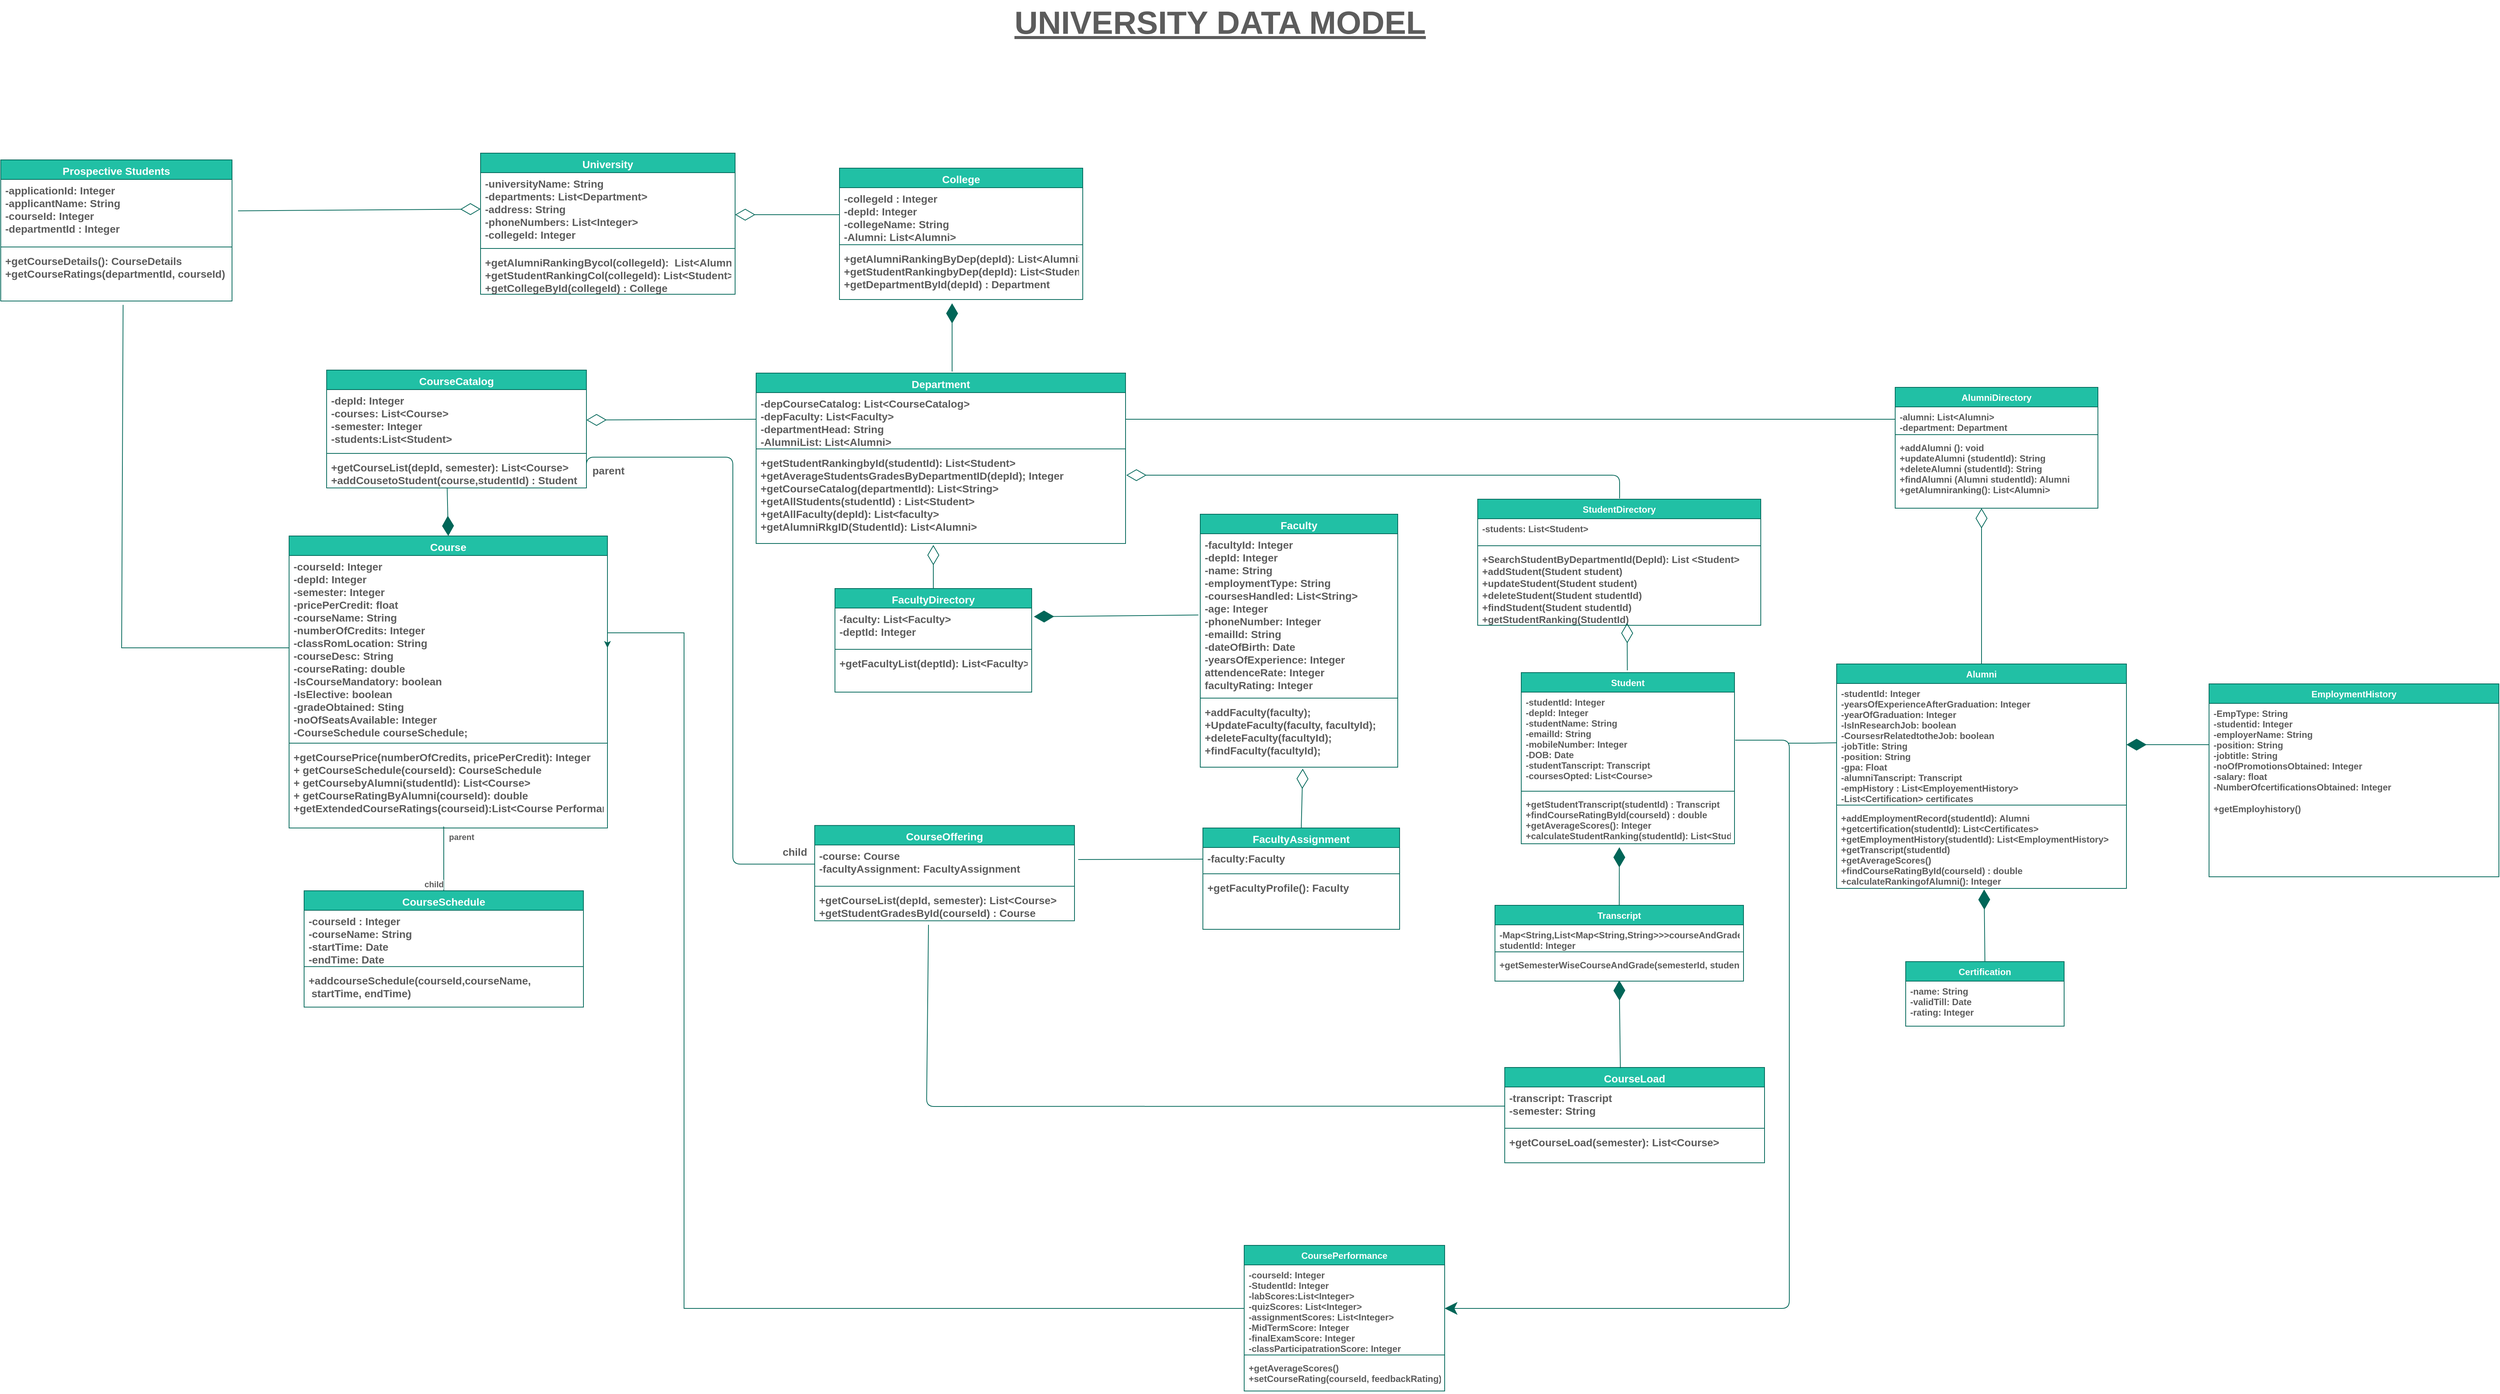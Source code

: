 <mxfile version="15.3.5" type="device" pages="4"><diagram id="9oDB3wjAEDW1Fx8FGnZ_" name="Class Diagram"><mxGraphModel dx="3072" dy="1960" grid="0" gridSize="10" guides="1" tooltips="1" connect="1" arrows="1" fold="1" page="1" pageScale="1" pageWidth="4681" pageHeight="3300" background="#FFFFFF" math="0" shadow="0"><root><mxCell id="6OMIc0meZza6_7Wdq23F-0"/><mxCell id="6OMIc0meZza6_7Wdq23F-1" parent="6OMIc0meZza6_7Wdq23F-0"/><mxCell id="hiFlgkzxoGkeodEIT7UR-0" value="University" style="swimlane;fontStyle=1;align=center;verticalAlign=top;childLayout=stackLayout;horizontal=1;startSize=26;horizontalStack=0;resizeParent=1;resizeParentMax=0;resizeLast=0;collapsible=1;marginBottom=0;hachureGap=4;pointerEvents=0;fontSize=14;fillColor=#21C0A5;strokeColor=#006658;fontColor=#FFFFFF;" parent="6OMIc0meZza6_7Wdq23F-1" vertex="1"><mxGeometry x="1103" y="274" width="339" height="188" as="geometry"><mxRectangle x="114" y="142" width="112" height="26" as="alternateBounds"/></mxGeometry></mxCell><mxCell id="hiFlgkzxoGkeodEIT7UR-1" value="-universityName: String&#10;-departments: List&lt;Department&gt;&#10;-address: String&#10;-phoneNumbers: List&lt;Integer&gt;&#10;-collegeId: Integer&#10;" style="text;strokeColor=none;fillColor=none;align=left;verticalAlign=top;spacingLeft=4;spacingRight=4;overflow=hidden;rotatable=0;points=[[0,0.5],[1,0.5]];portConstraint=eastwest;fontSize=14;fontColor=#5C5C5C;fontStyle=1" parent="hiFlgkzxoGkeodEIT7UR-0" vertex="1"><mxGeometry y="26" width="339" height="97" as="geometry"/></mxCell><mxCell id="hiFlgkzxoGkeodEIT7UR-2" value="" style="line;strokeWidth=1;fillColor=none;align=left;verticalAlign=middle;spacingTop=-1;spacingLeft=3;spacingRight=3;rotatable=0;labelPosition=right;points=[];portConstraint=eastwest;fontSize=14;strokeColor=#006658;fontColor=#5C5C5C;fontStyle=1" parent="hiFlgkzxoGkeodEIT7UR-0" vertex="1"><mxGeometry y="123" width="339" height="8" as="geometry"/></mxCell><mxCell id="hiFlgkzxoGkeodEIT7UR-3" value="+getAlumniRankingBycol(collegeId):  List&lt;Alumni&gt;&#10;+getStudentRankingCol(collegeId): List&lt;Student&gt;&#10;+getCollegeById(collegeId) : College" style="text;strokeColor=none;fillColor=none;align=left;verticalAlign=top;spacingLeft=4;spacingRight=4;overflow=hidden;rotatable=0;points=[[0,0.5],[1,0.5]];portConstraint=eastwest;fontSize=14;fontColor=#5C5C5C;fontStyle=1" parent="hiFlgkzxoGkeodEIT7UR-0" vertex="1"><mxGeometry y="131" width="339" height="57" as="geometry"/></mxCell><mxCell id="oPJI-IvJL2W3OVad0T38-0" value="College" style="swimlane;fontStyle=1;align=center;verticalAlign=top;childLayout=stackLayout;horizontal=1;startSize=26;horizontalStack=0;resizeParent=1;resizeParentMax=0;resizeLast=0;collapsible=1;marginBottom=0;hachureGap=4;pointerEvents=0;fontSize=14;fillColor=#21C0A5;strokeColor=#006658;fontColor=#FFFFFF;" parent="6OMIc0meZza6_7Wdq23F-1" vertex="1"><mxGeometry x="1581" y="294" width="324" height="175" as="geometry"><mxRectangle x="114" y="142" width="112" height="26" as="alternateBounds"/></mxGeometry></mxCell><mxCell id="oPJI-IvJL2W3OVad0T38-1" value="-collegeId : Integer&#10;-depId: Integer&#10;-collegeName: String&#10;-Alumni: List&lt;Alumni&gt;" style="text;strokeColor=none;fillColor=none;align=left;verticalAlign=top;spacingLeft=4;spacingRight=4;overflow=hidden;rotatable=0;points=[[0,0.5],[1,0.5]];portConstraint=eastwest;fontSize=14;fontColor=#5C5C5C;fontStyle=1" parent="oPJI-IvJL2W3OVad0T38-0" vertex="1"><mxGeometry y="26" width="324" height="72" as="geometry"/></mxCell><mxCell id="oPJI-IvJL2W3OVad0T38-2" value="" style="line;strokeWidth=1;fillColor=none;align=left;verticalAlign=middle;spacingTop=-1;spacingLeft=3;spacingRight=3;rotatable=0;labelPosition=right;points=[];portConstraint=eastwest;fontSize=14;strokeColor=#006658;fontColor=#5C5C5C;fontStyle=1" parent="oPJI-IvJL2W3OVad0T38-0" vertex="1"><mxGeometry y="98" width="324" height="8" as="geometry"/></mxCell><mxCell id="oPJI-IvJL2W3OVad0T38-3" value="+getAlumniRankingByDep(depId): List&lt;Alumni&gt;&#10;+getStudentRankingbyDep(depId): List&lt;Student&gt;&#10;+getDepartmentById(depId) : Department&#10;" style="text;strokeColor=none;fillColor=none;align=left;verticalAlign=top;spacingLeft=4;spacingRight=4;overflow=hidden;rotatable=0;points=[[0,0.5],[1,0.5]];portConstraint=eastwest;fontSize=14;fontColor=#5C5C5C;fontStyle=1" parent="oPJI-IvJL2W3OVad0T38-0" vertex="1"><mxGeometry y="106" width="324" height="69" as="geometry"/></mxCell><mxCell id="oPJI-IvJL2W3OVad0T38-10" value="" style="endArrow=diamondThin;endFill=0;endSize=24;html=1;sourcePerimeterSpacing=8;targetPerimeterSpacing=8;fontSize=14;exitX=0;exitY=0.5;exitDx=0;exitDy=0;strokeColor=#006658;fontColor=#5C5C5C;fontStyle=1" parent="6OMIc0meZza6_7Wdq23F-1" source="oPJI-IvJL2W3OVad0T38-1" edge="1"><mxGeometry width="160" relative="1" as="geometry"><mxPoint x="1526" y="427" as="sourcePoint"/><mxPoint x="1442" y="356" as="targetPoint"/><Array as="points"/></mxGeometry></mxCell><mxCell id="1wVhTjDMtKZa5bYan8Gl-0" value="Department" style="swimlane;fontStyle=1;align=center;verticalAlign=top;childLayout=stackLayout;horizontal=1;startSize=26;horizontalStack=0;resizeParent=1;resizeParentMax=0;resizeLast=0;collapsible=1;marginBottom=0;hachureGap=4;pointerEvents=0;fontSize=14;fillColor=#21C0A5;strokeColor=#006658;fontColor=#FFFFFF;" parent="6OMIc0meZza6_7Wdq23F-1" vertex="1"><mxGeometry x="1470" y="567" width="492" height="227" as="geometry"><mxRectangle x="114" y="142" width="112" height="26" as="alternateBounds"/></mxGeometry></mxCell><mxCell id="1wVhTjDMtKZa5bYan8Gl-1" value="-depCourseCatalog: List&lt;CourseCatalog&gt;&#10;-depFaculty: List&lt;Faculty&gt;&#10;-departmentHead: String&#10;-AlumniList: List&lt;Alumni&gt;" style="text;strokeColor=none;fillColor=none;align=left;verticalAlign=top;spacingLeft=4;spacingRight=4;overflow=hidden;rotatable=0;points=[[0,0.5],[1,0.5]];portConstraint=eastwest;fontSize=14;fontColor=#5C5C5C;fontStyle=1" parent="1wVhTjDMtKZa5bYan8Gl-0" vertex="1"><mxGeometry y="26" width="492" height="71" as="geometry"/></mxCell><mxCell id="1wVhTjDMtKZa5bYan8Gl-2" value="" style="line;strokeWidth=1;fillColor=none;align=left;verticalAlign=middle;spacingTop=-1;spacingLeft=3;spacingRight=3;rotatable=0;labelPosition=right;points=[];portConstraint=eastwest;fontSize=14;strokeColor=#006658;fontColor=#5C5C5C;fontStyle=1" parent="1wVhTjDMtKZa5bYan8Gl-0" vertex="1"><mxGeometry y="97" width="492" height="8" as="geometry"/></mxCell><mxCell id="1wVhTjDMtKZa5bYan8Gl-3" value="+getStudentRankingbyId(studentId): List&lt;Student&gt;&#10;+getAverageStudentsGradesByDepartmentID(depId); Integer&#10;+getCourseCatalog(departmentId): List&lt;String&gt;&#10;+getAllStudents(studentId) : List&lt;Student&gt;&#10;+getAllFaculty(depId): List&lt;faculty&gt;&#10;+getAlumniRkgID(StudentId): List&lt;Alumni&gt; " style="text;strokeColor=none;fillColor=none;align=left;verticalAlign=top;spacingLeft=4;spacingRight=4;overflow=hidden;rotatable=0;points=[[0,0.5],[1,0.5]];portConstraint=eastwest;fontSize=14;fontColor=#5C5C5C;fontStyle=1" parent="1wVhTjDMtKZa5bYan8Gl-0" vertex="1"><mxGeometry y="105" width="492" height="122" as="geometry"/></mxCell><mxCell id="1wVhTjDMtKZa5bYan8Gl-5" value="" style="endArrow=diamondThin;endFill=1;endSize=24;html=1;sourcePerimeterSpacing=8;targetPerimeterSpacing=8;fontSize=14;strokeColor=#006658;fontColor=#5C5C5C;fontStyle=1" parent="6OMIc0meZza6_7Wdq23F-1" edge="1"><mxGeometry width="160" relative="1" as="geometry"><mxPoint x="1731" y="565" as="sourcePoint"/><mxPoint x="1731" y="474" as="targetPoint"/></mxGeometry></mxCell><mxCell id="VXTaYlFy_3F8B8uKISzD-0" value="CourseCatalog" style="swimlane;fontStyle=1;align=center;verticalAlign=top;childLayout=stackLayout;horizontal=1;startSize=26;horizontalStack=0;resizeParent=1;resizeParentMax=0;resizeLast=0;collapsible=1;marginBottom=0;hachureGap=4;pointerEvents=0;fontSize=14;fillColor=#21C0A5;strokeColor=#006658;fontColor=#FFFFFF;" parent="6OMIc0meZza6_7Wdq23F-1" vertex="1"><mxGeometry x="898" y="563" width="346" height="157" as="geometry"><mxRectangle x="114" y="142" width="112" height="26" as="alternateBounds"/></mxGeometry></mxCell><mxCell id="VXTaYlFy_3F8B8uKISzD-1" value="-depId: Integer&#10;-courses: List&lt;Course&gt;&#10;-semester: Integer&#10;-students:List&lt;Student&gt;&#10;&#10;" style="text;strokeColor=none;fillColor=none;align=left;verticalAlign=top;spacingLeft=4;spacingRight=4;overflow=hidden;rotatable=0;points=[[0,0.5],[1,0.5]];portConstraint=eastwest;fontSize=14;fontColor=#5C5C5C;fontStyle=1" parent="VXTaYlFy_3F8B8uKISzD-0" vertex="1"><mxGeometry y="26" width="346" height="81" as="geometry"/></mxCell><mxCell id="VXTaYlFy_3F8B8uKISzD-2" value="" style="line;strokeWidth=1;fillColor=none;align=left;verticalAlign=middle;spacingTop=-1;spacingLeft=3;spacingRight=3;rotatable=0;labelPosition=right;points=[];portConstraint=eastwest;fontSize=14;strokeColor=#006658;fontColor=#5C5C5C;fontStyle=1" parent="VXTaYlFy_3F8B8uKISzD-0" vertex="1"><mxGeometry y="107" width="346" height="8" as="geometry"/></mxCell><mxCell id="VXTaYlFy_3F8B8uKISzD-3" value="+getCourseList(depId, semester): List&lt;Course&gt;&#10;+addCousetoStudent(course,studentId) : Student&#10;" style="text;strokeColor=none;fillColor=none;align=left;verticalAlign=top;spacingLeft=4;spacingRight=4;overflow=hidden;rotatable=0;points=[[0,0.5],[1,0.5]];portConstraint=eastwest;fontSize=14;fontColor=#5C5C5C;fontStyle=1" parent="VXTaYlFy_3F8B8uKISzD-0" vertex="1"><mxGeometry y="115" width="346" height="42" as="geometry"/></mxCell><mxCell id="VXTaYlFy_3F8B8uKISzD-4" value="" style="endArrow=diamondThin;endFill=0;endSize=24;html=1;sourcePerimeterSpacing=8;targetPerimeterSpacing=8;exitX=0;exitY=0.5;exitDx=0;exitDy=0;entryX=1;entryY=0.5;entryDx=0;entryDy=0;fontSize=14;strokeColor=#006658;fontColor=#5C5C5C;fontStyle=1" parent="6OMIc0meZza6_7Wdq23F-1" source="1wVhTjDMtKZa5bYan8Gl-1" target="VXTaYlFy_3F8B8uKISzD-1" edge="1"><mxGeometry width="160" relative="1" as="geometry"><mxPoint x="1144" y="493" as="sourcePoint"/><mxPoint x="1304" y="493" as="targetPoint"/></mxGeometry></mxCell><mxCell id="uWl1a2WtLgd3cY-7AlCA-0" value="Course" style="swimlane;fontStyle=1;align=center;verticalAlign=top;childLayout=stackLayout;horizontal=1;startSize=26;horizontalStack=0;resizeParent=1;resizeParentMax=0;resizeLast=0;collapsible=1;marginBottom=0;hachureGap=4;pointerEvents=0;fontSize=14;fillColor=#21C0A5;strokeColor=#006658;fontColor=#FFFFFF;" parent="6OMIc0meZza6_7Wdq23F-1" vertex="1"><mxGeometry x="848" y="784" width="424" height="389" as="geometry"><mxRectangle x="114" y="142" width="112" height="26" as="alternateBounds"/></mxGeometry></mxCell><mxCell id="uWl1a2WtLgd3cY-7AlCA-1" value="-courseId: Integer&#10;-depId: Integer&#10;-semester: Integer&#10;-pricePerCredit: float&#10;-courseName: String&#10;-numberOfCredits: Integer&#10;-classRomLocation: String&#10;-courseDesc: String&#10;-courseRating: double&#10;-IsCourseMandatory: boolean&#10;-IsElective: boolean&#10;-gradeObtained: Sting&#10;-noOfSeatsAvailable: Integer    &#10;-CourseSchedule courseSchedule;&#10;&#10;" style="text;strokeColor=none;fillColor=none;align=left;verticalAlign=top;spacingLeft=4;spacingRight=4;overflow=hidden;rotatable=0;points=[[0,0.5],[1,0.5]];portConstraint=eastwest;fontSize=14;fontColor=#5C5C5C;fontStyle=1" parent="uWl1a2WtLgd3cY-7AlCA-0" vertex="1"><mxGeometry y="26" width="424" height="246" as="geometry"/></mxCell><mxCell id="uWl1a2WtLgd3cY-7AlCA-2" value="" style="line;strokeWidth=1;fillColor=none;align=left;verticalAlign=middle;spacingTop=-1;spacingLeft=3;spacingRight=3;rotatable=0;labelPosition=right;points=[];portConstraint=eastwest;fontSize=14;strokeColor=#006658;fontColor=#5C5C5C;fontStyle=1" parent="uWl1a2WtLgd3cY-7AlCA-0" vertex="1"><mxGeometry y="272" width="424" height="8" as="geometry"/></mxCell><mxCell id="uWl1a2WtLgd3cY-7AlCA-3" value="+getCoursePrice(numberOfCredits, pricePerCredit): Integer&#10;+ getCourseSchedule(courseId): CourseSchedule&#10;+ getCoursebyAlumni(studentId): List&lt;Course&gt;&#10;+ getCourseRatingByAlumni(courseId): double&#10;+getExtendedCourseRatings(courseid):List&lt;Course Performance&gt;:list&#10;" style="text;strokeColor=none;fillColor=none;align=left;verticalAlign=top;spacingLeft=4;spacingRight=4;overflow=hidden;rotatable=0;points=[[0,0.5],[1,0.5]];portConstraint=eastwest;fontSize=14;fontColor=#5C5C5C;fontStyle=1" parent="uWl1a2WtLgd3cY-7AlCA-0" vertex="1"><mxGeometry y="280" width="424" height="109" as="geometry"/></mxCell><mxCell id="uWl1a2WtLgd3cY-7AlCA-4" value="" style="endArrow=diamondThin;endFill=1;endSize=24;html=1;sourcePerimeterSpacing=8;targetPerimeterSpacing=8;entryX=0.5;entryY=0;entryDx=0;entryDy=0;exitX=0.464;exitY=0.998;exitDx=0;exitDy=0;exitPerimeter=0;fontSize=14;strokeColor=#006658;fontColor=#5C5C5C;fontStyle=1" parent="6OMIc0meZza6_7Wdq23F-1" source="VXTaYlFy_3F8B8uKISzD-3" target="uWl1a2WtLgd3cY-7AlCA-0" edge="1"><mxGeometry width="160" relative="1" as="geometry"><mxPoint x="1071" y="702" as="sourcePoint"/><mxPoint x="1391" y="761" as="targetPoint"/></mxGeometry></mxCell><mxCell id="Cl0yoEvO23EoUKsviMZJ-0" value="CourseSchedule" style="swimlane;fontStyle=1;align=center;verticalAlign=top;childLayout=stackLayout;horizontal=1;startSize=26;horizontalStack=0;resizeParent=1;resizeParentMax=0;resizeLast=0;collapsible=1;marginBottom=0;hachureGap=4;pointerEvents=0;fontSize=14;fillColor=#21C0A5;strokeColor=#006658;fontColor=#FFFFFF;" parent="6OMIc0meZza6_7Wdq23F-1" vertex="1"><mxGeometry x="868" y="1256.63" width="372" height="155" as="geometry"><mxRectangle x="114" y="142" width="112" height="26" as="alternateBounds"/></mxGeometry></mxCell><mxCell id="Cl0yoEvO23EoUKsviMZJ-1" value="-courseId : Integer&#10;-courseName: String&#10;-startTime: Date&#10;-endTime: Date" style="text;strokeColor=none;fillColor=none;align=left;verticalAlign=top;spacingLeft=4;spacingRight=4;overflow=hidden;rotatable=0;points=[[0,0.5],[1,0.5]];portConstraint=eastwest;fontSize=14;fontColor=#5C5C5C;fontStyle=1" parent="Cl0yoEvO23EoUKsviMZJ-0" vertex="1"><mxGeometry y="26" width="372" height="71" as="geometry"/></mxCell><mxCell id="Cl0yoEvO23EoUKsviMZJ-2" value="" style="line;strokeWidth=1;fillColor=none;align=left;verticalAlign=middle;spacingTop=-1;spacingLeft=3;spacingRight=3;rotatable=0;labelPosition=right;points=[];portConstraint=eastwest;fontSize=14;strokeColor=#006658;fontColor=#5C5C5C;fontStyle=1" parent="Cl0yoEvO23EoUKsviMZJ-0" vertex="1"><mxGeometry y="97" width="372" height="8" as="geometry"/></mxCell><mxCell id="Cl0yoEvO23EoUKsviMZJ-3" value="+addcourseSchedule(courseId,courseName,&#10; startTime, endTime)&#10;" style="text;strokeColor=none;fillColor=none;align=left;verticalAlign=top;spacingLeft=4;spacingRight=4;overflow=hidden;rotatable=0;points=[[0,0.5],[1,0.5]];portConstraint=eastwest;fontSize=14;fontColor=#5C5C5C;fontStyle=1" parent="Cl0yoEvO23EoUKsviMZJ-0" vertex="1"><mxGeometry y="105" width="372" height="50" as="geometry"/></mxCell><mxCell id="Z9_mV-kKVhiguC0osTPZ-0" value="Faculty" style="swimlane;fontStyle=1;align=center;verticalAlign=top;childLayout=stackLayout;horizontal=1;startSize=26;horizontalStack=0;resizeParent=1;resizeParentMax=0;resizeLast=0;collapsible=1;marginBottom=0;hachureGap=4;pointerEvents=0;fontSize=14;fillColor=#21C0A5;strokeColor=#006658;fontColor=#FFFFFF;" parent="6OMIc0meZza6_7Wdq23F-1" vertex="1"><mxGeometry x="2061.5" y="755" width="263" height="337" as="geometry"><mxRectangle x="114" y="142" width="112" height="26" as="alternateBounds"/></mxGeometry></mxCell><mxCell id="Z9_mV-kKVhiguC0osTPZ-1" value="-facultyId: Integer&#10;-depId: Integer&#10;-name: String&#10;-employmentType: String&#10;-coursesHandled: List&lt;String&gt;&#10;-age: Integer&#10;-phoneNumber: Integer&#10;-emailId: String&#10;-dateOfBirth: Date&#10;-yearsOfExperience: Integer&#10;attendenceRate: Integer&#10;facultyRating: Integer&#10;&#10;&#10;&#10;" style="text;strokeColor=none;fillColor=none;align=left;verticalAlign=top;spacingLeft=4;spacingRight=4;overflow=hidden;rotatable=0;points=[[0,0.5],[1,0.5]];portConstraint=eastwest;fontSize=14;fontColor=#5C5C5C;fontStyle=1" parent="Z9_mV-kKVhiguC0osTPZ-0" vertex="1"><mxGeometry y="26" width="263" height="215" as="geometry"/></mxCell><mxCell id="Z9_mV-kKVhiguC0osTPZ-2" value="" style="line;strokeWidth=1;fillColor=none;align=left;verticalAlign=middle;spacingTop=-1;spacingLeft=3;spacingRight=3;rotatable=0;labelPosition=right;points=[];portConstraint=eastwest;fontSize=14;strokeColor=#006658;fontColor=#5C5C5C;fontStyle=1" parent="Z9_mV-kKVhiguC0osTPZ-0" vertex="1"><mxGeometry y="241" width="263" height="8" as="geometry"/></mxCell><mxCell id="Z9_mV-kKVhiguC0osTPZ-3" value="+addFaculty(faculty);&#10;+UpdateFaculty(faculty, facultyId);&#10;+deleteFaculty(facultyId);&#10;+findFaculty(facultyId);" style="text;strokeColor=none;fillColor=none;align=left;verticalAlign=top;spacingLeft=4;spacingRight=4;overflow=hidden;rotatable=0;points=[[0,0.5],[1,0.5]];portConstraint=eastwest;fontSize=14;fontColor=#5C5C5C;fontStyle=1" parent="Z9_mV-kKVhiguC0osTPZ-0" vertex="1"><mxGeometry y="249" width="263" height="88" as="geometry"/></mxCell><mxCell id="Z9_mV-kKVhiguC0osTPZ-5" value="FacultyAssignment" style="swimlane;fontStyle=1;align=center;verticalAlign=top;childLayout=stackLayout;horizontal=1;startSize=26;horizontalStack=0;resizeParent=1;resizeParentMax=0;resizeLast=0;collapsible=1;marginBottom=0;hachureGap=4;pointerEvents=0;fontSize=14;fillColor=#21C0A5;strokeColor=#006658;fontColor=#FFFFFF;" parent="6OMIc0meZza6_7Wdq23F-1" vertex="1"><mxGeometry x="2065" y="1173" width="262" height="135" as="geometry"><mxRectangle x="114" y="142" width="112" height="26" as="alternateBounds"/></mxGeometry></mxCell><mxCell id="Z9_mV-kKVhiguC0osTPZ-6" value="-faculty:Faculty" style="text;strokeColor=none;fillColor=none;align=left;verticalAlign=top;spacingLeft=4;spacingRight=4;overflow=hidden;rotatable=0;points=[[0,0.5],[1,0.5]];portConstraint=eastwest;fontSize=14;fontColor=#5C5C5C;fontStyle=1" parent="Z9_mV-kKVhiguC0osTPZ-5" vertex="1"><mxGeometry y="26" width="262" height="31" as="geometry"/></mxCell><mxCell id="Z9_mV-kKVhiguC0osTPZ-7" value="" style="line;strokeWidth=1;fillColor=none;align=left;verticalAlign=middle;spacingTop=-1;spacingLeft=3;spacingRight=3;rotatable=0;labelPosition=right;points=[];portConstraint=eastwest;fontSize=14;strokeColor=#006658;fontColor=#5C5C5C;fontStyle=1" parent="Z9_mV-kKVhiguC0osTPZ-5" vertex="1"><mxGeometry y="57" width="262" height="8" as="geometry"/></mxCell><mxCell id="Z9_mV-kKVhiguC0osTPZ-8" value="+getFacultyProfile(): Faculty" style="text;strokeColor=none;fillColor=none;align=left;verticalAlign=top;spacingLeft=4;spacingRight=4;overflow=hidden;rotatable=0;points=[[0,0.5],[1,0.5]];portConstraint=eastwest;fontSize=14;fontColor=#5C5C5C;fontStyle=1" parent="Z9_mV-kKVhiguC0osTPZ-5" vertex="1"><mxGeometry y="65" width="262" height="70" as="geometry"/></mxCell><mxCell id="Z9_mV-kKVhiguC0osTPZ-9" value="CourseOffering" style="swimlane;fontStyle=1;align=center;verticalAlign=top;childLayout=stackLayout;horizontal=1;startSize=26;horizontalStack=0;resizeParent=1;resizeParentMax=0;resizeLast=0;collapsible=1;marginBottom=0;hachureGap=4;pointerEvents=0;fontSize=14;fillColor=#21C0A5;strokeColor=#006658;fontColor=#FFFFFF;" parent="6OMIc0meZza6_7Wdq23F-1" vertex="1"><mxGeometry x="1548.01" y="1169.62" width="346" height="127" as="geometry"><mxRectangle x="114" y="142" width="112" height="26" as="alternateBounds"/></mxGeometry></mxCell><mxCell id="Z9_mV-kKVhiguC0osTPZ-10" value="-course: Course&#10;-facultyAssignment: FacultyAssignment&#10;" style="text;strokeColor=none;fillColor=none;align=left;verticalAlign=top;spacingLeft=4;spacingRight=4;overflow=hidden;rotatable=0;points=[[0,0.5],[1,0.5]];portConstraint=eastwest;fontSize=14;fontColor=#5C5C5C;fontStyle=1" parent="Z9_mV-kKVhiguC0osTPZ-9" vertex="1"><mxGeometry y="26" width="346" height="51" as="geometry"/></mxCell><mxCell id="Z9_mV-kKVhiguC0osTPZ-11" value="" style="line;strokeWidth=1;fillColor=none;align=left;verticalAlign=middle;spacingTop=-1;spacingLeft=3;spacingRight=3;rotatable=0;labelPosition=right;points=[];portConstraint=eastwest;fontSize=14;strokeColor=#006658;fontColor=#5C5C5C;fontStyle=1" parent="Z9_mV-kKVhiguC0osTPZ-9" vertex="1"><mxGeometry y="77" width="346" height="8" as="geometry"/></mxCell><mxCell id="Z9_mV-kKVhiguC0osTPZ-12" value="+getCourseList(depId, semester): List&lt;Course&gt;&#10;+getStudentGradesById(courseId) : Course&#10;" style="text;strokeColor=none;fillColor=none;align=left;verticalAlign=top;spacingLeft=4;spacingRight=4;overflow=hidden;rotatable=0;points=[[0,0.5],[1,0.5]];portConstraint=eastwest;fontSize=14;fontColor=#5C5C5C;fontStyle=1" parent="Z9_mV-kKVhiguC0osTPZ-9" vertex="1"><mxGeometry y="85" width="346" height="42" as="geometry"/></mxCell><mxCell id="Z9_mV-kKVhiguC0osTPZ-13" value="" style="endArrow=none;html=1;edgeStyle=orthogonalEdgeStyle;startSize=14;endSize=14;sourcePerimeterSpacing=8;targetPerimeterSpacing=8;entryX=0;entryY=0.5;entryDx=0;entryDy=0;fontSize=14;exitX=1;exitY=0.5;exitDx=0;exitDy=0;strokeColor=#006658;fontColor=#5C5C5C;fontStyle=1" parent="6OMIc0meZza6_7Wdq23F-1" source="VXTaYlFy_3F8B8uKISzD-3" target="Z9_mV-kKVhiguC0osTPZ-10" edge="1"><mxGeometry relative="1" as="geometry"><mxPoint x="1285" y="919" as="sourcePoint"/><mxPoint x="1407" y="906" as="targetPoint"/><Array as="points"><mxPoint x="1244" y="679"/><mxPoint x="1439" y="679"/><mxPoint x="1439" y="1221"/></Array></mxGeometry></mxCell><mxCell id="Z9_mV-kKVhiguC0osTPZ-14" value="parent" style="edgeLabel;resizable=0;html=1;align=left;verticalAlign=bottom;fontSize=14;fontColor=#5C5C5C;fontStyle=1" parent="Z9_mV-kKVhiguC0osTPZ-13" connectable="0" vertex="1"><mxGeometry x="-1" relative="1" as="geometry"><mxPoint x="6" y="8" as="offset"/></mxGeometry></mxCell><mxCell id="Z9_mV-kKVhiguC0osTPZ-15" value="child" style="edgeLabel;resizable=0;html=1;align=right;verticalAlign=bottom;fontSize=14;fontColor=#5C5C5C;fontStyle=1" parent="Z9_mV-kKVhiguC0osTPZ-13" connectable="0" vertex="1"><mxGeometry x="1" relative="1" as="geometry"><mxPoint x="-9" y="-6" as="offset"/></mxGeometry></mxCell><mxCell id="Z9_mV-kKVhiguC0osTPZ-18" value="" style="endArrow=diamondThin;endFill=0;endSize=24;html=1;sourcePerimeterSpacing=8;targetPerimeterSpacing=8;fontSize=14;exitX=0.5;exitY=0;exitDx=0;exitDy=0;strokeColor=#006658;fontColor=#5C5C5C;fontStyle=1" parent="6OMIc0meZza6_7Wdq23F-1" source="Z9_mV-kKVhiguC0osTPZ-5" edge="1"><mxGeometry width="160" relative="1" as="geometry"><mxPoint x="2242.51" y="1143.62" as="sourcePoint"/><mxPoint x="2198" y="1094" as="targetPoint"/></mxGeometry></mxCell><mxCell id="maib-0b8oEmwZR_kJCoQ-3" value="FacultyDirectory" style="swimlane;fontStyle=1;align=center;verticalAlign=top;childLayout=stackLayout;horizontal=1;startSize=26;horizontalStack=0;resizeParent=1;resizeParentMax=0;resizeLast=0;collapsible=1;marginBottom=0;hachureGap=4;pointerEvents=0;fontSize=14;fillColor=#21C0A5;strokeColor=#006658;fontColor=#FFFFFF;" parent="6OMIc0meZza6_7Wdq23F-1" vertex="1"><mxGeometry x="1575" y="854" width="262" height="138" as="geometry"><mxRectangle x="114" y="142" width="112" height="26" as="alternateBounds"/></mxGeometry></mxCell><mxCell id="maib-0b8oEmwZR_kJCoQ-4" value="-faculty: List&lt;Faculty&gt;&#10;-deptId: Integer" style="text;strokeColor=none;fillColor=none;align=left;verticalAlign=top;spacingLeft=4;spacingRight=4;overflow=hidden;rotatable=0;points=[[0,0.5],[1,0.5]];portConstraint=eastwest;fontSize=14;fontColor=#5C5C5C;fontStyle=1" parent="maib-0b8oEmwZR_kJCoQ-3" vertex="1"><mxGeometry y="26" width="262" height="51" as="geometry"/></mxCell><mxCell id="maib-0b8oEmwZR_kJCoQ-5" value="" style="line;strokeWidth=1;fillColor=none;align=left;verticalAlign=middle;spacingTop=-1;spacingLeft=3;spacingRight=3;rotatable=0;labelPosition=right;points=[];portConstraint=eastwest;fontSize=14;strokeColor=#006658;fontColor=#5C5C5C;fontStyle=1" parent="maib-0b8oEmwZR_kJCoQ-3" vertex="1"><mxGeometry y="77" width="262" height="8" as="geometry"/></mxCell><mxCell id="maib-0b8oEmwZR_kJCoQ-6" value="+getFacultyList(deptId): List&lt;Faculty&gt;" style="text;strokeColor=none;fillColor=none;align=left;verticalAlign=top;spacingLeft=4;spacingRight=4;overflow=hidden;rotatable=0;points=[[0,0.5],[1,0.5]];portConstraint=eastwest;fontSize=14;fontColor=#5C5C5C;fontStyle=1" parent="maib-0b8oEmwZR_kJCoQ-3" vertex="1"><mxGeometry y="85" width="262" height="53" as="geometry"/></mxCell><mxCell id="maib-0b8oEmwZR_kJCoQ-7" value="" style="endArrow=diamondThin;endFill=0;endSize=24;html=1;sourcePerimeterSpacing=8;targetPerimeterSpacing=8;exitX=0.5;exitY=0;exitDx=0;exitDy=0;fontSize=14;strokeColor=#006658;fontColor=#5C5C5C;fontStyle=1" parent="6OMIc0meZza6_7Wdq23F-1" source="maib-0b8oEmwZR_kJCoQ-3" edge="1"><mxGeometry width="160" relative="1" as="geometry"><mxPoint x="1709.0" y="840" as="sourcePoint"/><mxPoint x="1706" y="796" as="targetPoint"/></mxGeometry></mxCell><mxCell id="maib-0b8oEmwZR_kJCoQ-8" value="" style="endArrow=diamondThin;endFill=1;endSize=24;html=1;sourcePerimeterSpacing=8;targetPerimeterSpacing=8;exitX=0.002;exitY=0.587;exitDx=0;exitDy=0;fontSize=14;entryX=1;entryY=0.5;entryDx=0;entryDy=0;exitPerimeter=0;strokeColor=#006658;fontColor=#5C5C5C;fontStyle=1" parent="6OMIc0meZza6_7Wdq23F-1" edge="1"><mxGeometry width="160" relative="1" as="geometry"><mxPoint x="2059.024" y="889.312" as="sourcePoint"/><mxPoint x="1840" y="891.5" as="targetPoint"/></mxGeometry></mxCell><mxCell id="gpkz2K6BwxrFaQeI6jDG-0" value="Student" style="swimlane;fontStyle=1;align=center;verticalAlign=top;childLayout=stackLayout;horizontal=1;startSize=26;horizontalStack=0;resizeParent=1;resizeParentMax=0;resizeLast=0;collapsible=1;marginBottom=0;hachureGap=4;pointerEvents=0;fillColor=#21C0A5;strokeColor=#006658;fontColor=#FFFFFF;" parent="6OMIc0meZza6_7Wdq23F-1" vertex="1"><mxGeometry x="2489" y="966" width="284" height="228" as="geometry"><mxRectangle x="114" y="142" width="112" height="26" as="alternateBounds"/></mxGeometry></mxCell><mxCell id="gpkz2K6BwxrFaQeI6jDG-1" value="-studentId: Integer&#10;-depId: Integer&#10;-studentName: String&#10;-emailId: String&#10;-mobileNumber: Integer&#10;-DOB: Date&#10;-studentTanscript: Transcript&#10;-coursesOpted: List&lt;Course&gt;&#10;&#10;" style="text;strokeColor=none;fillColor=none;align=left;verticalAlign=top;spacingLeft=4;spacingRight=4;overflow=hidden;rotatable=0;points=[[0,0.5],[1,0.5]];portConstraint=eastwest;fontColor=#5C5C5C;fontStyle=1" parent="gpkz2K6BwxrFaQeI6jDG-0" vertex="1"><mxGeometry y="26" width="284" height="128" as="geometry"/></mxCell><mxCell id="gpkz2K6BwxrFaQeI6jDG-2" value="" style="line;strokeWidth=1;fillColor=none;align=left;verticalAlign=middle;spacingTop=-1;spacingLeft=3;spacingRight=3;rotatable=0;labelPosition=right;points=[];portConstraint=eastwest;strokeColor=#006658;fontColor=#5C5C5C;fontStyle=1" parent="gpkz2K6BwxrFaQeI6jDG-0" vertex="1"><mxGeometry y="154" width="284" height="8" as="geometry"/></mxCell><mxCell id="gpkz2K6BwxrFaQeI6jDG-3" value="+getStudentTranscript(studentId) : Transcript&#10;+findCourseRatingById(courseId) : double&#10;+getAverageScores(): Integer&#10;+calculateStudentRanking(studentId): List&lt;Student&gt;" style="text;strokeColor=none;fillColor=none;align=left;verticalAlign=top;spacingLeft=4;spacingRight=4;overflow=hidden;rotatable=0;points=[[0,0.5],[1,0.5]];portConstraint=eastwest;fontColor=#5C5C5C;fontStyle=1" parent="gpkz2K6BwxrFaQeI6jDG-0" vertex="1"><mxGeometry y="162" width="284" height="66" as="geometry"/></mxCell><mxCell id="gpkz2K6BwxrFaQeI6jDG-4" value="" style="endArrow=diamondThin;endFill=0;endSize=24;html=1;sourcePerimeterSpacing=8;targetPerimeterSpacing=8;fontSize=14;strokeColor=#006658;fontColor=#5C5C5C;fontStyle=1" parent="6OMIc0meZza6_7Wdq23F-1" edge="1"><mxGeometry width="160" relative="1" as="geometry"><mxPoint x="2620" y="734" as="sourcePoint"/><mxPoint x="1963" y="703" as="targetPoint"/><Array as="points"><mxPoint x="2620" y="703"/></Array></mxGeometry></mxCell><mxCell id="I_vfiP0OSg3XyC-THiGM-0" value="StudentDirectory" style="swimlane;fontStyle=1;align=center;verticalAlign=top;childLayout=stackLayout;horizontal=1;startSize=26;horizontalStack=0;resizeParent=1;resizeParentMax=0;resizeLast=0;collapsible=1;marginBottom=0;hachureGap=4;pointerEvents=0;fillColor=#21C0A5;strokeColor=#006658;fontColor=#FFFFFF;" parent="6OMIc0meZza6_7Wdq23F-1" vertex="1"><mxGeometry x="2431" y="735" width="377" height="168" as="geometry"><mxRectangle x="114" y="142" width="112" height="26" as="alternateBounds"/></mxGeometry></mxCell><mxCell id="I_vfiP0OSg3XyC-THiGM-1" value="-students: List&lt;Student&gt;" style="text;strokeColor=none;fillColor=none;align=left;verticalAlign=top;spacingLeft=4;spacingRight=4;overflow=hidden;rotatable=0;points=[[0,0.5],[1,0.5]];portConstraint=eastwest;fontColor=#5C5C5C;fontStyle=1" parent="I_vfiP0OSg3XyC-THiGM-0" vertex="1"><mxGeometry y="26" width="377" height="32" as="geometry"/></mxCell><mxCell id="I_vfiP0OSg3XyC-THiGM-2" value="" style="line;strokeWidth=1;fillColor=none;align=left;verticalAlign=middle;spacingTop=-1;spacingLeft=3;spacingRight=3;rotatable=0;labelPosition=right;points=[];portConstraint=eastwest;strokeColor=#006658;fontColor=#5C5C5C;fontStyle=1" parent="I_vfiP0OSg3XyC-THiGM-0" vertex="1"><mxGeometry y="58" width="377" height="8" as="geometry"/></mxCell><mxCell id="I_vfiP0OSg3XyC-THiGM-3" value="+SearchStudentByDepartmentId(DepId): List &lt;Student&gt;&#10;+addStudent(Student student)&#10;+updateStudent(Student student)&#10;+deleteStudent(Student studentId)&#10;+findStudent(Student studentId)&#10;+getStudentRanking(StudentId)" style="text;strokeColor=none;fillColor=none;align=left;verticalAlign=top;spacingLeft=4;spacingRight=4;overflow=hidden;rotatable=0;points=[[0,0.5],[1,0.5]];portConstraint=eastwest;fontSize=13;fontColor=#5C5C5C;fontStyle=1" parent="I_vfiP0OSg3XyC-THiGM-0" vertex="1"><mxGeometry y="66" width="377" height="102" as="geometry"/></mxCell><mxCell id="I_vfiP0OSg3XyC-THiGM-6" value="" style="endArrow=diamondThin;endFill=0;endSize=24;html=1;sourcePerimeterSpacing=8;targetPerimeterSpacing=8;fontSize=14;strokeColor=#006658;fontColor=#5C5C5C;fontStyle=1" parent="6OMIc0meZza6_7Wdq23F-1" edge="1"><mxGeometry width="160" relative="1" as="geometry"><mxPoint x="2630.29" y="963" as="sourcePoint"/><mxPoint x="2630" y="900" as="targetPoint"/></mxGeometry></mxCell><mxCell id="I_vfiP0OSg3XyC-THiGM-7" value="" style="endArrow=none;html=1;startSize=14;endSize=14;sourcePerimeterSpacing=8;targetPerimeterSpacing=8;fontSize=14;entryX=0.5;entryY=0;entryDx=0;entryDy=0;strokeColor=#006658;fontColor=#5C5C5C;fontStyle=1" parent="6OMIc0meZza6_7Wdq23F-1" target="Cl0yoEvO23EoUKsviMZJ-0" edge="1"><mxGeometry relative="1" as="geometry"><mxPoint x="1054" y="1171" as="sourcePoint"/><mxPoint x="1395" y="1062" as="targetPoint"/></mxGeometry></mxCell><mxCell id="I_vfiP0OSg3XyC-THiGM-8" value="parent" style="edgeLabel;resizable=0;html=1;align=left;verticalAlign=bottom;fontColor=#5C5C5C;fontStyle=1" parent="I_vfiP0OSg3XyC-THiGM-7" connectable="0" vertex="1"><mxGeometry x="-1" relative="1" as="geometry"><mxPoint x="5" y="22" as="offset"/></mxGeometry></mxCell><mxCell id="I_vfiP0OSg3XyC-THiGM-9" value="child" style="edgeLabel;resizable=0;html=1;align=right;verticalAlign=bottom;fontColor=#5C5C5C;fontStyle=1" parent="I_vfiP0OSg3XyC-THiGM-7" connectable="0" vertex="1"><mxGeometry x="1" relative="1" as="geometry"/></mxCell><mxCell id="I_vfiP0OSg3XyC-THiGM-10" value="" style="endArrow=none;html=1;fontSize=14;startSize=14;endSize=14;sourcePerimeterSpacing=8;targetPerimeterSpacing=8;entryX=0;entryY=0.5;entryDx=0;entryDy=0;strokeColor=#006658;fontColor=#5C5C5C;fontStyle=1;" parent="6OMIc0meZza6_7Wdq23F-1" target="Z9_mV-kKVhiguC0osTPZ-6" edge="1"><mxGeometry width="50" height="50" relative="1" as="geometry"><mxPoint x="1899" y="1215" as="sourcePoint"/><mxPoint x="1774.51" y="966.62" as="targetPoint"/></mxGeometry></mxCell><mxCell id="I_vfiP0OSg3XyC-THiGM-11" value="CourseLoad" style="swimlane;fontStyle=1;align=center;verticalAlign=top;childLayout=stackLayout;horizontal=1;startSize=26;horizontalStack=0;resizeParent=1;resizeParentMax=0;resizeLast=0;collapsible=1;marginBottom=0;hachureGap=4;pointerEvents=0;fontSize=14;fillColor=#21C0A5;strokeColor=#006658;fontColor=#FFFFFF;" parent="6OMIc0meZza6_7Wdq23F-1" vertex="1"><mxGeometry x="2467" y="1492" width="346" height="127" as="geometry"><mxRectangle x="114" y="142" width="112" height="26" as="alternateBounds"/></mxGeometry></mxCell><mxCell id="I_vfiP0OSg3XyC-THiGM-12" value="-transcript: Trascript&#10;-semester: String&#10;" style="text;strokeColor=none;fillColor=none;align=left;verticalAlign=top;spacingLeft=4;spacingRight=4;overflow=hidden;rotatable=0;points=[[0,0.5],[1,0.5]];portConstraint=eastwest;fontSize=14;fontColor=#5C5C5C;fontStyle=1" parent="I_vfiP0OSg3XyC-THiGM-11" vertex="1"><mxGeometry y="26" width="346" height="51" as="geometry"/></mxCell><mxCell id="I_vfiP0OSg3XyC-THiGM-13" value="" style="line;strokeWidth=1;fillColor=none;align=left;verticalAlign=middle;spacingTop=-1;spacingLeft=3;spacingRight=3;rotatable=0;labelPosition=right;points=[];portConstraint=eastwest;fontSize=14;strokeColor=#006658;fontColor=#5C5C5C;fontStyle=1" parent="I_vfiP0OSg3XyC-THiGM-11" vertex="1"><mxGeometry y="77" width="346" height="8" as="geometry"/></mxCell><mxCell id="I_vfiP0OSg3XyC-THiGM-14" value="+getCourseLoad(semester): List&lt;Course&gt;" style="text;strokeColor=none;fillColor=none;align=left;verticalAlign=top;spacingLeft=4;spacingRight=4;overflow=hidden;rotatable=0;points=[[0,0.5],[1,0.5]];portConstraint=eastwest;fontSize=14;fontColor=#5C5C5C;fontStyle=1" parent="I_vfiP0OSg3XyC-THiGM-11" vertex="1"><mxGeometry y="85" width="346" height="42" as="geometry"/></mxCell><mxCell id="wNJM2jUSuUuajZNGM_Wm-0" value="Transcript" style="swimlane;fontStyle=1;align=center;verticalAlign=top;childLayout=stackLayout;horizontal=1;startSize=26;horizontalStack=0;resizeParent=1;resizeParentMax=0;resizeLast=0;collapsible=1;marginBottom=0;hachureGap=4;pointerEvents=0;fillColor=#21C0A5;strokeColor=#006658;fontColor=#FFFFFF;" parent="6OMIc0meZza6_7Wdq23F-1" vertex="1"><mxGeometry x="2454" y="1276" width="331" height="101" as="geometry"><mxRectangle x="114" y="142" width="112" height="26" as="alternateBounds"/></mxGeometry></mxCell><mxCell id="wNJM2jUSuUuajZNGM_Wm-1" value="-Map&lt;String,List&lt;Map&lt;String,String&gt;&gt;&gt;courseAndGrade&#10;studentId: Integer" style="text;strokeColor=none;fillColor=none;align=left;verticalAlign=top;spacingLeft=4;spacingRight=4;overflow=hidden;rotatable=0;points=[[0,0.5],[1,0.5]];portConstraint=eastwest;fontColor=#5C5C5C;fontStyle=1" parent="wNJM2jUSuUuajZNGM_Wm-0" vertex="1"><mxGeometry y="26" width="331" height="32" as="geometry"/></mxCell><mxCell id="wNJM2jUSuUuajZNGM_Wm-2" value="" style="line;strokeWidth=1;fillColor=none;align=left;verticalAlign=middle;spacingTop=-1;spacingLeft=3;spacingRight=3;rotatable=0;labelPosition=right;points=[];portConstraint=eastwest;strokeColor=#006658;fontColor=#5C5C5C;fontStyle=1" parent="wNJM2jUSuUuajZNGM_Wm-0" vertex="1"><mxGeometry y="58" width="331" height="8" as="geometry"/></mxCell><mxCell id="wNJM2jUSuUuajZNGM_Wm-3" value="+getSemesterWiseCourseAndGrade(semesterId, studentId)&#10;" style="text;strokeColor=none;fillColor=none;align=left;verticalAlign=top;spacingLeft=4;spacingRight=4;overflow=hidden;rotatable=0;points=[[0,0.5],[1,0.5]];portConstraint=eastwest;fontColor=#5C5C5C;fontStyle=1" parent="wNJM2jUSuUuajZNGM_Wm-0" vertex="1"><mxGeometry y="66" width="331" height="35" as="geometry"/></mxCell><mxCell id="wNJM2jUSuUuajZNGM_Wm-4" value="" style="endArrow=diamondThin;endFill=1;endSize=24;html=1;sourcePerimeterSpacing=8;targetPerimeterSpacing=8;exitX=0.5;exitY=0;exitDx=0;exitDy=0;fontSize=14;entryX=0.46;entryY=1.07;entryDx=0;entryDy=0;entryPerimeter=0;strokeColor=#006658;fontColor=#5C5C5C;fontStyle=1" parent="6OMIc0meZza6_7Wdq23F-1" source="wNJM2jUSuUuajZNGM_Wm-0" target="gpkz2K6BwxrFaQeI6jDG-3" edge="1"><mxGeometry width="160" relative="1" as="geometry"><mxPoint x="2884" y="1450.5" as="sourcePoint"/><mxPoint x="2618" y="1167" as="targetPoint"/></mxGeometry></mxCell><mxCell id="wNJM2jUSuUuajZNGM_Wm-5" value="" style="endArrow=diamondThin;endFill=1;endSize=24;html=1;sourcePerimeterSpacing=8;targetPerimeterSpacing=8;exitX=0.5;exitY=0;exitDx=0;exitDy=0;fontSize=14;strokeColor=#006658;fontColor=#5C5C5C;fontStyle=1" parent="6OMIc0meZza6_7Wdq23F-1" edge="1"><mxGeometry width="160" relative="1" as="geometry"><mxPoint x="2621" y="1493" as="sourcePoint"/><mxPoint x="2619.5" y="1376" as="targetPoint"/></mxGeometry></mxCell><mxCell id="wNJM2jUSuUuajZNGM_Wm-8" value="" style="endArrow=none;html=1;fontSize=14;startSize=14;endSize=14;sourcePerimeterSpacing=8;targetPerimeterSpacing=8;entryX=0;entryY=0.5;entryDx=0;entryDy=0;exitX=0.438;exitY=1.128;exitDx=0;exitDy=0;exitPerimeter=0;strokeColor=#006658;fontColor=#5C5C5C;fontStyle=1" parent="6OMIc0meZza6_7Wdq23F-1" source="Z9_mV-kKVhiguC0osTPZ-12" target="I_vfiP0OSg3XyC-THiGM-12" edge="1"><mxGeometry width="50" height="50" relative="1" as="geometry"><mxPoint x="1826" y="1419.0" as="sourcePoint"/><mxPoint x="1996" y="1417" as="targetPoint"/><Array as="points"><mxPoint x="1697" y="1544"/></Array></mxGeometry></mxCell><mxCell id="Cw24Ph92cCi4YQl7xpuD-0" value="Alumni" style="swimlane;fontStyle=1;align=center;verticalAlign=top;childLayout=stackLayout;horizontal=1;startSize=26;horizontalStack=0;resizeParent=1;resizeParentMax=0;resizeLast=0;collapsible=1;marginBottom=0;hachureGap=4;pointerEvents=0;fillColor=#21C0A5;strokeColor=#006658;fontColor=#FFFFFF;" parent="6OMIc0meZza6_7Wdq23F-1" vertex="1"><mxGeometry x="2909" y="954.5" width="386" height="299" as="geometry"><mxRectangle x="114" y="142" width="112" height="26" as="alternateBounds"/></mxGeometry></mxCell><mxCell id="Cw24Ph92cCi4YQl7xpuD-1" value="-studentId: Integer&#10;-yearsOfExperienceAfterGraduation: Integer&#10;-yearOfGraduation: Integer&#10;-IsInResearchJob: boolean&#10;-CoursesrRelatedtotheJob: boolean&#10;-jobTitle: String&#10;-position: String&#10;-gpa: Float&#10;-alumniTanscript: Transcript&#10;-empHistory : List&lt;EmployementHistory&gt; &#10;-List&lt;Certification&gt; certificates&#10;CourseRating: Integer&#10;&#10;&#10;" style="text;strokeColor=none;fillColor=none;align=left;verticalAlign=top;spacingLeft=4;spacingRight=4;overflow=hidden;rotatable=0;points=[[0,0.5],[1,0.5]];portConstraint=eastwest;fontColor=#5C5C5C;fontStyle=1" parent="Cw24Ph92cCi4YQl7xpuD-0" vertex="1"><mxGeometry y="26" width="386" height="158" as="geometry"/></mxCell><mxCell id="Cw24Ph92cCi4YQl7xpuD-2" value="" style="line;strokeWidth=1;fillColor=none;align=left;verticalAlign=middle;spacingTop=-1;spacingLeft=3;spacingRight=3;rotatable=0;labelPosition=right;points=[];portConstraint=eastwest;strokeColor=#006658;fontColor=#5C5C5C;fontStyle=1" parent="Cw24Ph92cCi4YQl7xpuD-0" vertex="1"><mxGeometry y="184" width="386" height="8" as="geometry"/></mxCell><mxCell id="Cw24Ph92cCi4YQl7xpuD-3" value="+addEmploymentRecord(studentId): Alumni&#10;+getcertification(studentId): List&lt;Certificates&gt;&#10;+getEmploymentHistory(studentId): List&lt;EmploymentHistory&gt;&#10;+getTranscript(studentId)&#10;+getAverageScores()&#10;+findCourseRatingById(courseId) : double&#10;+calculateRankingofAlumni(): Integer&#10;" style="text;strokeColor=none;fillColor=none;align=left;verticalAlign=top;spacingLeft=4;spacingRight=4;overflow=hidden;rotatable=0;points=[[0,0.5],[1,0.5]];portConstraint=eastwest;fontColor=#5C5C5C;fontStyle=1" parent="Cw24Ph92cCi4YQl7xpuD-0" vertex="1"><mxGeometry y="192" width="386" height="107" as="geometry"/></mxCell><mxCell id="mpLPCLuTOPxlRIN99nSl-0" value="AlumniDirectory" style="swimlane;fontStyle=1;align=center;verticalAlign=top;childLayout=stackLayout;horizontal=1;startSize=26;horizontalStack=0;resizeParent=1;resizeParentMax=0;resizeLast=0;collapsible=1;marginBottom=0;hachureGap=4;pointerEvents=0;fillColor=#21C0A5;strokeColor=#006658;fontColor=#FFFFFF;" parent="6OMIc0meZza6_7Wdq23F-1" vertex="1"><mxGeometry x="2987" y="586" width="270" height="161" as="geometry"><mxRectangle x="114" y="142" width="112" height="26" as="alternateBounds"/></mxGeometry></mxCell><mxCell id="mpLPCLuTOPxlRIN99nSl-1" value="-alumni: List&lt;Alumni&gt;&#10;-department: Department" style="text;strokeColor=none;fillColor=none;align=left;verticalAlign=top;spacingLeft=4;spacingRight=4;overflow=hidden;rotatable=0;points=[[0,0.5],[1,0.5]];portConstraint=eastwest;fontColor=#5C5C5C;fontStyle=1" parent="mpLPCLuTOPxlRIN99nSl-0" vertex="1"><mxGeometry y="26" width="270" height="33" as="geometry"/></mxCell><mxCell id="mpLPCLuTOPxlRIN99nSl-2" value="" style="line;strokeWidth=1;fillColor=none;align=left;verticalAlign=middle;spacingTop=-1;spacingLeft=3;spacingRight=3;rotatable=0;labelPosition=right;points=[];portConstraint=eastwest;strokeColor=#006658;fontColor=#5C5C5C;fontStyle=1" parent="mpLPCLuTOPxlRIN99nSl-0" vertex="1"><mxGeometry y="59" width="270" height="8" as="geometry"/></mxCell><mxCell id="mpLPCLuTOPxlRIN99nSl-3" value="+addAlumni (): void&#10;+updateAlumni (studentId): String&#10;+deleteAlumni (studentId): String&#10;+findAlumni (Alumni studentId): Alumni&#10;+getAlumniranking(): List&lt;Alumni&gt;&#10;" style="text;strokeColor=none;fillColor=none;align=left;verticalAlign=top;spacingLeft=4;spacingRight=4;overflow=hidden;rotatable=0;points=[[0,0.5],[1,0.5]];portConstraint=eastwest;fontColor=#5C5C5C;fontStyle=1" parent="mpLPCLuTOPxlRIN99nSl-0" vertex="1"><mxGeometry y="67" width="270" height="94" as="geometry"/></mxCell><mxCell id="mpLPCLuTOPxlRIN99nSl-4" value="" style="endArrow=none;html=1;fontSize=14;startSize=14;endSize=14;sourcePerimeterSpacing=8;targetPerimeterSpacing=8;entryX=0;entryY=0.5;entryDx=0;entryDy=0;exitX=1;exitY=0.5;exitDx=0;exitDy=0;strokeColor=#006658;fontColor=#5C5C5C;fontStyle=1" parent="6OMIc0meZza6_7Wdq23F-1" source="1wVhTjDMtKZa5bYan8Gl-1" target="mpLPCLuTOPxlRIN99nSl-1" edge="1"><mxGeometry width="50" height="50" relative="1" as="geometry"><mxPoint x="2085.0" y="567" as="sourcePoint"/><mxPoint x="2255" y="565" as="targetPoint"/></mxGeometry></mxCell><mxCell id="mpLPCLuTOPxlRIN99nSl-6" value="" style="endArrow=diamondThin;endFill=0;endSize=24;html=1;sourcePerimeterSpacing=8;targetPerimeterSpacing=8;exitX=0.5;exitY=0;exitDx=0;exitDy=0;fontSize=14;strokeColor=#006658;fontColor=#5C5C5C;fontStyle=1" parent="6OMIc0meZza6_7Wdq23F-1" source="Cw24Ph92cCi4YQl7xpuD-0" edge="1"><mxGeometry width="160" relative="1" as="geometry"><mxPoint x="3182" y="811.0" as="sourcePoint"/><mxPoint x="3102" y="747" as="targetPoint"/></mxGeometry></mxCell><mxCell id="mpLPCLuTOPxlRIN99nSl-11" value="EmploymentHistory" style="swimlane;fontStyle=1;align=center;verticalAlign=top;childLayout=stackLayout;horizontal=1;startSize=26;horizontalStack=0;resizeParent=1;resizeParentMax=0;resizeLast=0;collapsible=1;marginBottom=0;hachureGap=4;pointerEvents=0;fillColor=#21C0A5;strokeColor=#006658;fontColor=#FFFFFF;" parent="6OMIc0meZza6_7Wdq23F-1" vertex="1"><mxGeometry x="3405" y="981" width="386" height="257" as="geometry"><mxRectangle x="114" y="142" width="112" height="26" as="alternateBounds"/></mxGeometry></mxCell><mxCell id="mpLPCLuTOPxlRIN99nSl-12" value="-EmpType: String&#10;-studentid: Integer&#10;-employerName: String&#10;-position: String&#10;-jobtitle: String&#10;-noOfPromotionsObtained: Integer&#10;-salary: float&#10;-NumberOfcertificationsObtained: Integer" style="text;strokeColor=none;fillColor=none;align=left;verticalAlign=top;spacingLeft=4;spacingRight=4;overflow=hidden;rotatable=0;points=[[0,0.5],[1,0.5]];portConstraint=eastwest;fontColor=#5C5C5C;fontStyle=1;labelBorderColor=none;rounded=0;" parent="mpLPCLuTOPxlRIN99nSl-11" vertex="1"><mxGeometry y="26" width="386" height="127" as="geometry"/></mxCell><mxCell id="GRSnKYSS_EsZ3wGeG_cx-0" value="+getEmployhistory()&#10;" style="text;strokeColor=none;fillColor=none;align=left;verticalAlign=top;spacingLeft=4;spacingRight=4;overflow=hidden;rotatable=0;points=[[0,0.5],[1,0.5]];portConstraint=eastwest;perimeterSpacing=2;fontColor=#5C5C5C;fontStyle=1" parent="mpLPCLuTOPxlRIN99nSl-11" vertex="1"><mxGeometry y="153" width="386" height="104" as="geometry"/></mxCell><mxCell id="HJZCojmJ_KPo4wvRMHIS-0" value="" style="endArrow=diamondThin;endFill=1;endSize=24;html=1;sourcePerimeterSpacing=8;targetPerimeterSpacing=8;fontSize=14;strokeColor=#006658;fontColor=#5C5C5C;fontStyle=1" parent="6OMIc0meZza6_7Wdq23F-1" edge="1"><mxGeometry width="160" relative="1" as="geometry"><mxPoint x="3405" y="1062" as="sourcePoint"/><mxPoint x="3295" y="1062" as="targetPoint"/></mxGeometry></mxCell><mxCell id="FfTCfPnTapioJkRvcnEo-2" value="Certification" style="swimlane;fontStyle=1;align=center;verticalAlign=top;childLayout=stackLayout;horizontal=1;startSize=26;horizontalStack=0;resizeParent=1;resizeParentMax=0;resizeLast=0;collapsible=1;marginBottom=0;hachureGap=4;pointerEvents=0;shadow=0;fillColor=#21C0A5;strokeColor=#006658;fontColor=#FFFFFF;" parent="6OMIc0meZza6_7Wdq23F-1" vertex="1"><mxGeometry x="3001" y="1350.99" width="211" height="86" as="geometry"><mxRectangle x="114" y="142" width="112" height="26" as="alternateBounds"/></mxGeometry></mxCell><mxCell id="FfTCfPnTapioJkRvcnEo-3" value="-name: String&#10;-validTill: Date&#10;-rating: Integer" style="text;strokeColor=none;fillColor=none;align=left;verticalAlign=top;spacingLeft=4;spacingRight=4;overflow=hidden;rotatable=0;points=[[0,0.5],[1,0.5]];portConstraint=eastwest;shadow=0;fontColor=#5C5C5C;fontStyle=1" parent="FfTCfPnTapioJkRvcnEo-2" vertex="1"><mxGeometry y="26" width="211" height="60" as="geometry"/></mxCell><mxCell id="FfTCfPnTapioJkRvcnEo-4" value="" style="endArrow=diamondThin;endFill=1;endSize=24;html=1;sourcePerimeterSpacing=8;targetPerimeterSpacing=8;fontSize=14;exitX=0.5;exitY=0;exitDx=0;exitDy=0;entryX=0.509;entryY=1.013;entryDx=0;entryDy=0;entryPerimeter=0;strokeColor=#006658;fontColor=#5C5C5C;fontStyle=1" parent="6OMIc0meZza6_7Wdq23F-1" source="FfTCfPnTapioJkRvcnEo-2" target="Cw24Ph92cCi4YQl7xpuD-3" edge="1"><mxGeometry width="160" relative="1" as="geometry"><mxPoint x="3296" y="1308.99" as="sourcePoint"/><mxPoint x="3108" y="1267" as="targetPoint"/></mxGeometry></mxCell><mxCell id="_jpVKzGXcl_2GZ2P73Ag-0" value="CoursePerformance " style="swimlane;fontStyle=1;align=center;verticalAlign=top;childLayout=stackLayout;horizontal=1;startSize=26;horizontalStack=0;resizeParent=1;resizeParentMax=0;resizeLast=0;collapsible=1;marginBottom=0;hachureGap=4;pointerEvents=0;fillColor=#21C0A5;strokeColor=#006658;fontColor=#FFFFFF;" parent="6OMIc0meZza6_7Wdq23F-1" vertex="1"><mxGeometry x="2120" y="1729" width="267" height="194" as="geometry"><mxRectangle x="114" y="142" width="112" height="26" as="alternateBounds"/></mxGeometry></mxCell><mxCell id="_jpVKzGXcl_2GZ2P73Ag-1" value="-courseId: Integer&#10;-StudentId: Integer&#10;-labScores:List&lt;Integer&gt; &#10;-quizScores: List&lt;Integer&gt;&#10;-assignmentScores: List&lt;Integer&gt;&#10;-MidTermScore: Integer&#10;-finalExamScore: Integer&#10;-classParticipatrationScore: Integer&#10;feedbackRating: Integer" style="text;strokeColor=none;fillColor=none;align=left;verticalAlign=top;spacingLeft=4;spacingRight=4;overflow=hidden;rotatable=0;points=[[0,0.5],[1,0.5]];portConstraint=eastwest;fontColor=#5C5C5C;fontStyle=1" parent="_jpVKzGXcl_2GZ2P73Ag-0" vertex="1"><mxGeometry y="26" width="267" height="116" as="geometry"/></mxCell><mxCell id="_jpVKzGXcl_2GZ2P73Ag-2" value="" style="line;strokeWidth=1;fillColor=none;align=left;verticalAlign=middle;spacingTop=-1;spacingLeft=3;spacingRight=3;rotatable=0;labelPosition=right;points=[];portConstraint=eastwest;shadow=0;strokeColor=#006658;fontColor=#5C5C5C;fontStyle=1" parent="_jpVKzGXcl_2GZ2P73Ag-0" vertex="1"><mxGeometry y="142" width="267" height="8" as="geometry"/></mxCell><mxCell id="_jpVKzGXcl_2GZ2P73Ag-3" value="+getAverageScores()&#10;+setCourseRating(courseId, feedbackRating)" style="text;strokeColor=none;fillColor=none;align=left;verticalAlign=top;spacingLeft=4;spacingRight=4;overflow=hidden;rotatable=0;points=[[0,0.5],[1,0.5]];portConstraint=eastwest;shadow=0;fontColor=#5C5C5C;fontStyle=1" parent="_jpVKzGXcl_2GZ2P73Ag-0" vertex="1"><mxGeometry y="150" width="267" height="44" as="geometry"/></mxCell><mxCell id="_jpVKzGXcl_2GZ2P73Ag-4" value="" style="endArrow=classic;html=1;fontSize=14;startSize=14;endSize=14;sourcePerimeterSpacing=8;targetPerimeterSpacing=8;entryX=1;entryY=0.5;entryDx=0;entryDy=0;edgeStyle=orthogonalEdgeStyle;strokeColor=#006658;fontColor=#5C5C5C;fontStyle=1" parent="6OMIc0meZza6_7Wdq23F-1" target="_jpVKzGXcl_2GZ2P73Ag-1" edge="1"><mxGeometry width="50" height="50" relative="1" as="geometry"><mxPoint x="2774" y="1056" as="sourcePoint"/><mxPoint x="2678" y="1509" as="targetPoint"/><Array as="points"><mxPoint x="2846" y="1056"/><mxPoint x="2846" y="1813"/></Array></mxGeometry></mxCell><mxCell id="nlx77W-k6xKECmZSP0jD-0" value="" style="endArrow=none;html=1;fontSize=14;startSize=14;endSize=14;sourcePerimeterSpacing=8;targetPerimeterSpacing=8;entryX=0;entryY=0.5;entryDx=0;entryDy=0;strokeColor=#006658;fontColor=#5C5C5C;fontStyle=1" parent="6OMIc0meZza6_7Wdq23F-1" target="Cw24Ph92cCi4YQl7xpuD-1" edge="1"><mxGeometry width="50" height="50" relative="1" as="geometry"><mxPoint x="2845" y="1060" as="sourcePoint"/><mxPoint x="2580" y="1015" as="targetPoint"/><Array as="points"><mxPoint x="2864" y="1060"/><mxPoint x="2874" y="1060"/></Array></mxGeometry></mxCell><mxCell id="v81gManDn9f817Tjo575-0" value="Prospective Students" style="swimlane;fontStyle=1;align=center;verticalAlign=top;childLayout=stackLayout;horizontal=1;startSize=26;horizontalStack=0;resizeParent=1;resizeParentMax=0;resizeLast=0;collapsible=1;marginBottom=0;hachureGap=4;pointerEvents=0;fontSize=14;fillColor=#21C0A5;strokeColor=#006658;fontColor=#FFFFFF;" parent="6OMIc0meZza6_7Wdq23F-1" vertex="1"><mxGeometry x="464" y="283" width="308" height="188" as="geometry"><mxRectangle x="114" y="142" width="112" height="26" as="alternateBounds"/></mxGeometry></mxCell><mxCell id="v81gManDn9f817Tjo575-1" value="-applicationId: Integer&#10;-applicantName: String&#10;-courseId: Integer&#10;-departmentId : Integer&#10;&#10;&#10;&#10;&#10;&#10;&#10;&#10;&#10;" style="text;strokeColor=none;fillColor=none;align=left;verticalAlign=top;spacingLeft=4;spacingRight=4;overflow=hidden;rotatable=0;points=[[0,0.5],[1,0.5]];portConstraint=eastwest;fontSize=14;fontColor=#5C5C5C;fontStyle=1" parent="v81gManDn9f817Tjo575-0" vertex="1"><mxGeometry y="26" width="308" height="86" as="geometry"/></mxCell><mxCell id="v81gManDn9f817Tjo575-2" value="" style="line;strokeWidth=1;fillColor=none;align=left;verticalAlign=middle;spacingTop=-1;spacingLeft=3;spacingRight=3;rotatable=0;labelPosition=right;points=[];portConstraint=eastwest;fontSize=14;strokeColor=#006658;fontColor=#5C5C5C;fontStyle=1" parent="v81gManDn9f817Tjo575-0" vertex="1"><mxGeometry y="112" width="308" height="8" as="geometry"/></mxCell><mxCell id="v81gManDn9f817Tjo575-3" value="+getCourseDetails(): CourseDetails&#10;+getCourseRatings(departmentId, courseId)&#10;" style="text;strokeColor=none;fillColor=none;align=left;verticalAlign=top;spacingLeft=4;spacingRight=4;overflow=hidden;rotatable=0;points=[[0,0.5],[1,0.5]];portConstraint=eastwest;fontSize=14;fontColor=#5C5C5C;fontStyle=1" parent="v81gManDn9f817Tjo575-0" vertex="1"><mxGeometry y="120" width="308" height="68" as="geometry"/></mxCell><mxCell id="mif3h5I0CUsgaT1ZCfIE-0" value="" style="endArrow=classic;html=1;rounded=0;exitX=0;exitY=0.5;exitDx=0;exitDy=0;entryX=1;entryY=0.5;entryDx=0;entryDy=0;edgeStyle=orthogonalEdgeStyle;strokeColor=#006658;fontColor=#5C5C5C;fontStyle=1" parent="6OMIc0meZza6_7Wdq23F-1" source="_jpVKzGXcl_2GZ2P73Ag-1" target="uWl1a2WtLgd3cY-7AlCA-1" edge="1"><mxGeometry width="50" height="50" relative="1" as="geometry"><mxPoint x="1836" y="1671" as="sourcePoint"/><mxPoint x="1304" y="1545" as="targetPoint"/><Array as="points"><mxPoint x="1374" y="1813"/><mxPoint x="1374" y="913"/></Array></mxGeometry></mxCell><mxCell id="unFQChc_TlRBxemhGpJq-0" value="" style="endArrow=diamondThin;endFill=0;endSize=24;html=1;sourcePerimeterSpacing=8;targetPerimeterSpacing=8;fontSize=14;entryX=0;entryY=0.5;entryDx=0;entryDy=0;strokeColor=#006658;fontColor=#5C5C5C;fontStyle=1" parent="6OMIc0meZza6_7Wdq23F-1" source="v81gManDn9f817Tjo575-1" target="hiFlgkzxoGkeodEIT7UR-1" edge="1"><mxGeometry width="160" relative="1" as="geometry"><mxPoint x="1088" y="368" as="sourcePoint"/><mxPoint x="878" y="368" as="targetPoint"/><Array as="points"/></mxGeometry></mxCell><mxCell id="unFQChc_TlRBxemhGpJq-1" value="" style="endArrow=none;html=1;rounded=0;entryX=0.529;entryY=1.076;entryDx=0;entryDy=0;entryPerimeter=0;exitX=0;exitY=0.5;exitDx=0;exitDy=0;strokeColor=#006658;fontColor=#5C5C5C;fontStyle=1" parent="6OMIc0meZza6_7Wdq23F-1" source="uWl1a2WtLgd3cY-7AlCA-1" target="v81gManDn9f817Tjo575-3" edge="1"><mxGeometry width="50" height="50" relative="1" as="geometry"><mxPoint x="647" y="906" as="sourcePoint"/><mxPoint x="688" y="849" as="targetPoint"/><Array as="points"><mxPoint x="625" y="933"/></Array></mxGeometry></mxCell><mxCell id="BF39MDmj4Fs2Lj-3wali-0" value="&lt;font style=&quot;font-size: 43px&quot;&gt;&lt;u&gt;UNIVERSITY DATA MODEL&lt;/u&gt;&lt;/font&gt;" style="text;html=1;strokeColor=none;fillColor=none;align=center;verticalAlign=middle;whiteSpace=wrap;rounded=0;hachureGap=4;pointerEvents=0;fontSize=36;fontStyle=1;fontColor=#5C5C5C;" vertex="1" parent="6OMIc0meZza6_7Wdq23F-1"><mxGeometry x="1733" y="70" width="710" height="60" as="geometry"/></mxCell></root></mxGraphModel></diagram><diagram id="Wh50P1Li7MbZyckLgrE0" name="Student - SD"><mxGraphModel dx="2194" dy="1400" grid="0" gridSize="10" guides="1" tooltips="1" connect="1" arrows="1" fold="1" page="1" pageScale="1" pageWidth="4681" pageHeight="3300" math="0" shadow="0"><root><mxCell id="gujqYs1DtqIdorU8dpQj-0"/><mxCell id="gujqYs1DtqIdorU8dpQj-1" parent="gujqYs1DtqIdorU8dpQj-0"/><mxCell id="e2LfqwTqplqf-g1iA-Ub-0" value="University" style="shape=umlLifeline;perimeter=lifelinePerimeter;container=1;collapsible=0;recursiveResize=0;rounded=0;shadow=0;strokeWidth=1;fillColor=#21C0A5;strokeColor=#006658;fontColor=#FFFFFF;fontStyle=1" parent="gujqYs1DtqIdorU8dpQj-1" vertex="1"><mxGeometry x="603.7" y="282" width="100" height="300" as="geometry"/></mxCell><mxCell id="e2LfqwTqplqf-g1iA-Ub-1" value="" style="points=[];perimeter=orthogonalPerimeter;rounded=0;shadow=0;strokeWidth=1;fillColor=#21C0A5;strokeColor=#006658;fontColor=#5C5C5C;" parent="e2LfqwTqplqf-g1iA-Ub-0" vertex="1"><mxGeometry x="45" y="85" width="10" height="163" as="geometry"/></mxCell><mxCell id="e2LfqwTqplqf-g1iA-Ub-2" value="College" style="shape=umlLifeline;perimeter=lifelinePerimeter;container=1;collapsible=0;recursiveResize=0;rounded=0;shadow=0;strokeWidth=1;fillColor=#21C0A5;strokeColor=#006658;fontColor=#FFFFFF;fontStyle=1" parent="gujqYs1DtqIdorU8dpQj-1" vertex="1"><mxGeometry x="783.7" y="282" width="104.302" height="300" as="geometry"/></mxCell><mxCell id="e2LfqwTqplqf-g1iA-Ub-3" value="" style="points=[];perimeter=orthogonalPerimeter;rounded=0;shadow=0;strokeWidth=1;fillColor=#21C0A5;strokeColor=#006658;fontColor=#5C5C5C;" parent="e2LfqwTqplqf-g1iA-Ub-2" vertex="1"><mxGeometry x="45" y="80" width="10" height="160" as="geometry"/></mxCell><mxCell id="e2LfqwTqplqf-g1iA-Ub-5" value="getCourseRatingById" style="text;html=1;strokeColor=none;fillColor=none;align=center;verticalAlign=middle;whiteSpace=wrap;rounded=0;fontColor=#5C5C5C;" parent="gujqYs1DtqIdorU8dpQj-1" vertex="1"><mxGeometry x="366" y="326" width="60" height="30" as="geometry"/></mxCell><mxCell id="e2LfqwTqplqf-g1iA-Ub-6" value="" style="endArrow=open;endFill=1;endSize=12;html=1;rounded=0;edgeStyle=orthogonalEdgeStyle;entryX=0.447;entryY=0.3;entryDx=0;entryDy=0;entryPerimeter=0;strokeColor=#006658;fontColor=#5C5C5C;" parent="gujqYs1DtqIdorU8dpQj-1" target="e2LfqwTqplqf-g1iA-Ub-2" edge="1"><mxGeometry width="160" relative="1" as="geometry"><mxPoint x="663.7" y="372" as="sourcePoint"/><mxPoint x="658.7" y="372" as="targetPoint"/><Array as="points"><mxPoint x="693.7" y="372"/><mxPoint x="693.7" y="372"/></Array></mxGeometry></mxCell><mxCell id="e2LfqwTqplqf-g1iA-Ub-7" value="getCollegeById" style="text;html=1;strokeColor=none;fillColor=none;align=center;verticalAlign=middle;whiteSpace=wrap;rounded=0;fontColor=#5C5C5C;" parent="gujqYs1DtqIdorU8dpQj-1" vertex="1"><mxGeometry x="533.7" y="352" width="60" height="30" as="geometry"/></mxCell><mxCell id="e2LfqwTqplqf-g1iA-Ub-8" value="" style="points=[];perimeter=orthogonalPerimeter;rounded=0;shadow=0;strokeWidth=1;fillColor=#21C0A5;strokeColor=#006658;fontColor=#5C5C5C;" parent="gujqYs1DtqIdorU8dpQj-1" vertex="1"><mxGeometry x="963.7" y="362" width="10" height="160" as="geometry"/></mxCell><mxCell id="e2LfqwTqplqf-g1iA-Ub-9" value="" style="endArrow=open;endFill=1;endSize=12;html=1;rounded=0;edgeStyle=orthogonalEdgeStyle;entryX=0.447;entryY=0.3;entryDx=0;entryDy=0;entryPerimeter=0;strokeColor=#006658;fontColor=#5C5C5C;" parent="gujqYs1DtqIdorU8dpQj-1" edge="1"><mxGeometry width="160" relative="1" as="geometry"><mxPoint x="843.7" y="392" as="sourcePoint"/><mxPoint x="963.7" y="392" as="targetPoint"/></mxGeometry></mxCell><mxCell id="e2LfqwTqplqf-g1iA-Ub-10" value="getDepartmentById()" style="text;html=1;strokeColor=none;fillColor=none;align=center;verticalAlign=middle;whiteSpace=wrap;rounded=0;fontColor=#5C5C5C;" parent="gujqYs1DtqIdorU8dpQj-1" vertex="1"><mxGeometry x="713.7" y="342" width="60" height="30" as="geometry"/></mxCell><mxCell id="e2LfqwTqplqf-g1iA-Ub-11" value="Department" style="shape=umlLifeline;perimeter=lifelinePerimeter;container=1;collapsible=0;recursiveResize=0;rounded=0;shadow=0;strokeWidth=1;fillColor=#21C0A5;strokeColor=#006658;fontColor=#FFFFFF;fontStyle=1" parent="gujqYs1DtqIdorU8dpQj-1" vertex="1"><mxGeometry x="918.7" y="282" width="100" height="300" as="geometry"/></mxCell><mxCell id="e2LfqwTqplqf-g1iA-Ub-12" value="" style="points=[];perimeter=orthogonalPerimeter;rounded=0;shadow=0;strokeWidth=1;fillColor=#21C0A5;strokeColor=#006658;fontColor=#5C5C5C;" parent="e2LfqwTqplqf-g1iA-Ub-11" vertex="1"><mxGeometry x="45" y="80" width="10" height="160" as="geometry"/></mxCell><mxCell id="vysdt9F_L1oq6v1YwOAP-0" value="&lt;span style=&quot;color: rgb(0, 0, 0); font-family: helvetica; font-size: 11px; font-style: normal; font-weight: 400; letter-spacing: normal; text-align: left; text-indent: 0px; text-transform: none; word-spacing: 0px; background-color: rgb(248, 249, 250); display: inline; float: none;&quot;&gt;getStudentRankingbyId()&lt;/span&gt;" style="text;whiteSpace=wrap;html=1;fontSize=11;fontColor=#5C5C5C;" vertex="1" parent="e2LfqwTqplqf-g1iA-Ub-11"><mxGeometry x="-80" y="122" width="142" height="29" as="geometry"/></mxCell><mxCell id="Qie9WjY-vt3YrU_15-u0-2" value="return" style="verticalAlign=bottom;endArrow=open;dashed=1;endSize=8;shadow=0;strokeWidth=1;exitX=0.422;exitY=0.871;exitDx=0;exitDy=0;exitPerimeter=0;strokeColor=#006658;fontColor=#5C5C5C;" edge="1" parent="e2LfqwTqplqf-g1iA-Ub-11" source="e2LfqwTqplqf-g1iA-Ub-15"><mxGeometry relative="1" as="geometry"><mxPoint x="-441.7" y="262" as="targetPoint"/><mxPoint x="184.3" y="267" as="sourcePoint"/><Array as="points"/></mxGeometry></mxCell><mxCell id="e2LfqwTqplqf-g1iA-Ub-15" value="Student Directory" style="shape=umlLifeline;perimeter=lifelinePerimeter;container=1;collapsible=0;recursiveResize=0;rounded=0;shadow=0;strokeWidth=1;fillColor=#21C0A5;strokeColor=#006658;fontColor=#FFFFFF;fontStyle=1" parent="gujqYs1DtqIdorU8dpQj-1" vertex="1"><mxGeometry x="1063.7" y="282" width="108.3" height="300" as="geometry"/></mxCell><mxCell id="e2LfqwTqplqf-g1iA-Ub-16" value="" style="points=[];perimeter=orthogonalPerimeter;rounded=0;shadow=0;strokeWidth=1;fillColor=#21C0A5;strokeColor=#006658;fontColor=#5C5C5C;" parent="e2LfqwTqplqf-g1iA-Ub-15" vertex="1"><mxGeometry x="45" y="80" width="10" height="196" as="geometry"/></mxCell><mxCell id="e2LfqwTqplqf-g1iA-Ub-17" value="" style="endArrow=open;endFill=1;endSize=12;html=1;rounded=0;edgeStyle=orthogonalEdgeStyle;strokeColor=#006658;fontColor=#5C5C5C;" parent="gujqYs1DtqIdorU8dpQj-1" edge="1"><mxGeometry width="160" relative="1" as="geometry"><mxPoint x="973.7" y="392" as="sourcePoint"/><mxPoint x="1108" y="392" as="targetPoint"/><Array as="points"><mxPoint x="1033.7" y="392"/><mxPoint x="1033.7" y="392"/></Array></mxGeometry></mxCell><mxCell id="e2LfqwTqplqf-g1iA-Ub-18" value="getAllStudents()" style="text;html=1;strokeColor=none;fillColor=none;align=center;verticalAlign=middle;whiteSpace=wrap;rounded=0;fontColor=#5C5C5C;" parent="gujqYs1DtqIdorU8dpQj-1" vertex="1"><mxGeometry x="863.7" y="362" width="60" height="30" as="geometry"/></mxCell><mxCell id="e2LfqwTqplqf-g1iA-Ub-19" value="Student " style="shape=umlLifeline;perimeter=lifelinePerimeter;container=1;collapsible=0;recursiveResize=0;rounded=0;shadow=0;strokeWidth=1;fillColor=#21C0A5;strokeColor=#006658;fontColor=#FFFFFF;fontStyle=1" parent="gujqYs1DtqIdorU8dpQj-1" vertex="1"><mxGeometry x="1213.7" y="282" width="100" height="323" as="geometry"/></mxCell><mxCell id="e2LfqwTqplqf-g1iA-Ub-20" value="" style="points=[];perimeter=orthogonalPerimeter;rounded=0;shadow=0;strokeWidth=1;fillColor=#21C0A5;strokeColor=#006658;fontColor=#5C5C5C;" parent="e2LfqwTqplqf-g1iA-Ub-19" vertex="1"><mxGeometry x="45" y="80" width="10" height="243" as="geometry"/></mxCell><mxCell id="e2LfqwTqplqf-g1iA-Ub-22" value="findStudent()" style="text;html=1;strokeColor=none;fillColor=none;align=center;verticalAlign=middle;whiteSpace=wrap;rounded=0;fontColor=#5C5C5C;" parent="gujqYs1DtqIdorU8dpQj-1" vertex="1"><mxGeometry x="1018.7" y="362" width="60" height="30" as="geometry"/></mxCell><mxCell id="e2LfqwTqplqf-g1iA-Ub-23" value="" style="endArrow=open;endFill=1;endSize=12;html=1;rounded=0;edgeStyle=orthogonalEdgeStyle;strokeColor=#006658;fontColor=#5C5C5C;" parent="gujqYs1DtqIdorU8dpQj-1" target="e2LfqwTqplqf-g1iA-Ub-19" edge="1"><mxGeometry width="160" relative="1" as="geometry"><mxPoint x="1123.7" y="392" as="sourcePoint"/><mxPoint x="1123.2" y="402" as="targetPoint"/><Array as="points"><mxPoint x="1133.7" y="392"/><mxPoint x="1133.7" y="392"/></Array></mxGeometry></mxCell><mxCell id="e2LfqwTqplqf-g1iA-Ub-24" value="findCourseRatingById()" style="text;html=1;strokeColor=none;fillColor=none;align=center;verticalAlign=middle;whiteSpace=wrap;rounded=0;fontColor=#5C5C5C;" parent="gujqYs1DtqIdorU8dpQj-1" vertex="1"><mxGeometry x="1153.7" y="362" width="60" height="30" as="geometry"/></mxCell><mxCell id="e2LfqwTqplqf-g1iA-Ub-33" value="" style="endArrow=open;endFill=1;endSize=12;html=1;rounded=0;edgeStyle=orthogonalEdgeStyle;entryX=0.447;entryY=0.3;entryDx=0;entryDy=0;entryPerimeter=0;strokeColor=#006658;fontColor=#5C5C5C;" parent="gujqYs1DtqIdorU8dpQj-1" edge="1"><mxGeometry width="160" relative="1" as="geometry"><mxPoint x="303.0" y="376.5" as="sourcePoint"/><mxPoint x="467.7" y="376.5" as="targetPoint"/></mxGeometry></mxCell><mxCell id="e2LfqwTqplqf-g1iA-Ub-34" value="" style="endArrow=open;endFill=1;endSize=12;html=1;rounded=0;edgeStyle=orthogonalEdgeStyle;entryX=0.447;entryY=0.3;entryDx=0;entryDy=0;entryPerimeter=0;strokeColor=#006658;fontColor=#5C5C5C;" parent="gujqYs1DtqIdorU8dpQj-1" edge="1"><mxGeometry width="160" relative="1" as="geometry"><mxPoint x="481.35" y="376.5" as="sourcePoint"/><mxPoint x="646.05" y="376.5" as="targetPoint"/><Array as="points"><mxPoint x="511.35" y="376.5"/><mxPoint x="511.35" y="376.5"/></Array></mxGeometry></mxCell><mxCell id="e2LfqwTqplqf-g1iA-Ub-35" value="" style="curved=1;endArrow=classic;html=1;rounded=0;edgeStyle=orthogonalEdgeStyle;strokeColor=#006658;fontColor=#5C5C5C;" parent="gujqYs1DtqIdorU8dpQj-1" edge="1"><mxGeometry width="50" height="50" relative="1" as="geometry"><mxPoint x="1293" y="398.5" as="sourcePoint"/><mxPoint x="1303" y="458.5" as="targetPoint"/><Array as="points"><mxPoint x="1353" y="398.5"/><mxPoint x="1353" y="458.5"/></Array></mxGeometry></mxCell><mxCell id="e2LfqwTqplqf-g1iA-Ub-37" value="" style="shape=umlLifeline;participant=umlActor;perimeter=lifelinePerimeter;whiteSpace=wrap;html=1;container=1;collapsible=0;recursiveResize=0;verticalAlign=top;spacingTop=36;outlineConnect=0;hachureGap=4;pointerEvents=0;shadow=0;fontSize=13;fillColor=#21C0A5;strokeColor=#006658;fontColor=#5C5C5C;" parent="gujqYs1DtqIdorU8dpQj-1" vertex="1"><mxGeometry x="464" y="275" width="20" height="365" as="geometry"/></mxCell><mxCell id="e2LfqwTqplqf-g1iA-Ub-38" value="" style="html=1;points=[];perimeter=orthogonalPerimeter;hachureGap=4;pointerEvents=0;shadow=0;fontSize=13;fillColor=#21C0A5;strokeColor=#006658;fontColor=#5C5C5C;" parent="e2LfqwTqplqf-g1iA-Ub-37" vertex="1"><mxGeometry x="5" y="77" width="10" height="248" as="geometry"/></mxCell><mxCell id="ee5Ga4VclMGu061rx1B3-0" value="getAverageScores()" style="text;whiteSpace=wrap;html=1;fontColor=#5C5C5C;" parent="gujqYs1DtqIdorU8dpQj-1" vertex="1"><mxGeometry x="340.0" y="346" width="124" height="28" as="geometry"/></mxCell><mxCell id="aG50kcBgMG3SpPTCqj7F-5" value="getAverageScores()" style="text;whiteSpace=wrap;html=1;fontColor=#5C5C5C;" parent="gujqYs1DtqIdorU8dpQj-1" vertex="1"><mxGeometry x="1137" y="404" width="124" height="28" as="geometry"/></mxCell><mxCell id="ntoYXmD6lOxjQ8EE58Io-0" value="&lt;span style=&quot;color: rgb(0 , 0 , 0) ; font-family: &amp;#34;helvetica&amp;#34; ; font-size: 12px ; font-style: normal ; font-weight: 400 ; letter-spacing: normal ; text-align: left ; text-indent: 0px ; text-transform: none ; word-spacing: 0px ; background-color: rgb(248 , 249 , 250) ; display: inline ; float: none&quot;&gt;getStudentRankingCol()&lt;/span&gt;" style="text;whiteSpace=wrap;html=1;fontSize=12;fontColor=#5C5C5C;" vertex="1" parent="gujqYs1DtqIdorU8dpQj-1"><mxGeometry x="507" y="382" width="143.3" height="29" as="geometry"/></mxCell><mxCell id="kmvNrvuZTt-wxD_NdHvH-0" value="&lt;span style=&quot;color: rgb(0 , 0 , 0) ; font-family: &amp;#34;helvetica&amp;#34; ; font-size: 12px ; font-style: normal ; font-weight: 400 ; letter-spacing: normal ; text-align: left ; text-indent: 0px ; text-transform: none ; word-spacing: 0px ; background-color: rgb(248 , 249 , 250) ; display: inline ; float: none&quot;&gt;getStudentRankingDep()&lt;/span&gt;" style="text;whiteSpace=wrap;html=1;fontSize=12;fontColor=#5C5C5C;" vertex="1" parent="gujqYs1DtqIdorU8dpQj-1"><mxGeometry x="677" y="385" width="150" height="29" as="geometry"/></mxCell><mxCell id="Qie9WjY-vt3YrU_15-u0-0" value="&lt;span style=&quot;color: rgb(0 , 0 , 0) ; font-family: &amp;#34;helvetica&amp;#34; ; font-size: 11px ; font-style: normal ; font-weight: 400 ; letter-spacing: normal ; text-align: left ; text-indent: 0px ; text-transform: none ; word-spacing: 0px ; background-color: rgb(248 , 249 , 250) ; display: inline ; float: none&quot;&gt;getStudentRanking()&lt;/span&gt;" style="text;whiteSpace=wrap;html=1;fontSize=11;fontColor=#5C5C5C;" vertex="1" parent="gujqYs1DtqIdorU8dpQj-1"><mxGeometry x="993" y="409" width="142" height="29" as="geometry"/></mxCell><mxCell id="e2LfqwTqplqf-g1iA-Ub-21" value="courseRating" style="text;html=1;align=center;verticalAlign=middle;resizable=0;points=[];autosize=1;strokeColor=none;fillColor=none;fontColor=#5C5C5C;" parent="gujqYs1DtqIdorU8dpQj-1" vertex="1"><mxGeometry x="1165.3" y="602" width="90" height="20" as="geometry"/></mxCell><mxCell id="aG50kcBgMG3SpPTCqj7F-0" value="avgScores" style="text;html=1;align=center;verticalAlign=middle;resizable=0;points=[];autosize=1;strokeColor=none;fillColor=none;fontColor=#5C5C5C;" parent="gujqYs1DtqIdorU8dpQj-1" vertex="1"><mxGeometry x="1177.3" y="628" width="66" height="18" as="geometry"/></mxCell><mxCell id="e2LfqwTqplqf-g1iA-Ub-25" value="return" style="verticalAlign=bottom;endArrow=open;dashed=1;endSize=8;shadow=0;strokeWidth=1;strokeColor=#006658;fontColor=#5C5C5C;" parent="gujqYs1DtqIdorU8dpQj-1" edge="1"><mxGeometry relative="1" as="geometry"><mxPoint x="479" y="584" as="targetPoint"/><mxPoint x="1256" y="583.0" as="sourcePoint"/><Array as="points"/></mxGeometry></mxCell><mxCell id="Qie9WjY-vt3YrU_15-u0-3" value="studentRanking" style="text;html=1;align=center;verticalAlign=middle;resizable=0;points=[];autosize=1;strokeColor=none;fillColor=none;fontColor=#5C5C5C;" vertex="1" parent="gujqYs1DtqIdorU8dpQj-1"><mxGeometry x="1006" y="514" width="93" height="18" as="geometry"/></mxCell><mxCell id="X3RyLNQqDZFZzBB9ccVI-0" value="&lt;font color=&quot;#000000&quot; style=&quot;font-size: 25px&quot;&gt;Role of a Current Student&lt;/font&gt;" style="text;html=1;strokeColor=none;fillColor=none;align=center;verticalAlign=middle;whiteSpace=wrap;rounded=0;sketch=0;hachureGap=4;pointerEvents=0;fontColor=#FFFFFF;fontSize=25;fontStyle=1" vertex="1" parent="gujqYs1DtqIdorU8dpQj-1"><mxGeometry x="684" y="196" width="453" height="53" as="geometry"/></mxCell></root></mxGraphModel></diagram><diagram id="evZ6dVxTOiFUnWCImJG6" name="Alumni - SD"><mxGraphModel dx="1536" dy="980" grid="0" gridSize="10" guides="1" tooltips="1" connect="1" arrows="1" fold="1" page="1" pageScale="1" pageWidth="4681" pageHeight="3300" math="0" shadow="0"><root><mxCell id="_sqc_pUj2QPw7rk8B62x-0"/><mxCell id="_sqc_pUj2QPw7rk8B62x-1" parent="_sqc_pUj2QPw7rk8B62x-0"/><mxCell id="fMAIMGzCdrzP_kpohNju-0" value="University" style="shape=umlLifeline;perimeter=lifelinePerimeter;container=1;collapsible=0;recursiveResize=0;rounded=0;shadow=0;strokeWidth=1;fillColor=#21C0A5;strokeColor=#006658;fontColor=#FFFFFF;fontStyle=1" parent="_sqc_pUj2QPw7rk8B62x-1" vertex="1"><mxGeometry x="715.7" y="418" width="100" height="452" as="geometry"/></mxCell><mxCell id="fMAIMGzCdrzP_kpohNju-1" value="" style="points=[];perimeter=orthogonalPerimeter;rounded=0;shadow=0;strokeWidth=1;fillColor=#21C0A5;strokeColor=#006658;fontColor=#5C5C5C;" parent="fMAIMGzCdrzP_kpohNju-0" vertex="1"><mxGeometry x="45" y="85" width="10" height="155" as="geometry"/></mxCell><mxCell id="fMAIMGzCdrzP_kpohNju-2" value="College" style="shape=umlLifeline;perimeter=lifelinePerimeter;container=1;collapsible=0;recursiveResize=0;rounded=0;shadow=0;strokeWidth=1;fillColor=#21C0A5;strokeColor=#006658;fontColor=#FFFFFF;fontStyle=1" parent="_sqc_pUj2QPw7rk8B62x-1" vertex="1"><mxGeometry x="895.7" y="418" width="107.297" height="452" as="geometry"/></mxCell><mxCell id="fMAIMGzCdrzP_kpohNju-3" value="" style="points=[];perimeter=orthogonalPerimeter;rounded=0;shadow=0;strokeWidth=1;fillColor=#21C0A5;strokeColor=#006658;fontColor=#5C5C5C;" parent="fMAIMGzCdrzP_kpohNju-2" vertex="1"><mxGeometry x="45" y="80" width="10" height="162" as="geometry"/></mxCell><mxCell id="fMAIMGzCdrzP_kpohNju-5" value="getCourseRatingById" style="text;html=1;strokeColor=none;fillColor=none;align=center;verticalAlign=middle;whiteSpace=wrap;rounded=0;fontColor=#5C5C5C;" parent="_sqc_pUj2QPw7rk8B62x-1" vertex="1"><mxGeometry x="478.0" y="462" width="60" height="30" as="geometry"/></mxCell><mxCell id="fMAIMGzCdrzP_kpohNju-6" value="" style="endArrow=open;endFill=1;endSize=12;html=1;rounded=0;edgeStyle=orthogonalEdgeStyle;strokeColor=#006658;fontColor=#5C5C5C;" parent="_sqc_pUj2QPw7rk8B62x-1" edge="1"><mxGeometry width="160" relative="1" as="geometry"><mxPoint x="773.0" y="530" as="sourcePoint"/><mxPoint x="937.3" y="530" as="targetPoint"/><Array as="points"><mxPoint x="803" y="530"/><mxPoint x="803" y="530"/></Array></mxGeometry></mxCell><mxCell id="fMAIMGzCdrzP_kpohNju-7" value="getCollegeById()" style="text;html=1;strokeColor=none;fillColor=none;align=center;verticalAlign=middle;whiteSpace=wrap;rounded=0;fontColor=#5C5C5C;" parent="_sqc_pUj2QPw7rk8B62x-1" vertex="1"><mxGeometry x="645.7" y="488" width="60" height="30" as="geometry"/></mxCell><mxCell id="fMAIMGzCdrzP_kpohNju-8" value="" style="points=[];perimeter=orthogonalPerimeter;rounded=0;shadow=0;strokeWidth=1;fillColor=#21C0A5;strokeColor=#006658;fontColor=#5C5C5C;" parent="_sqc_pUj2QPw7rk8B62x-1" vertex="1"><mxGeometry x="1075.7" y="498" width="10" height="160" as="geometry"/></mxCell><mxCell id="fMAIMGzCdrzP_kpohNju-9" value="" style="endArrow=open;endFill=1;endSize=12;html=1;rounded=0;edgeStyle=orthogonalEdgeStyle;entryX=0.447;entryY=0.3;entryDx=0;entryDy=0;entryPerimeter=0;strokeColor=#006658;fontColor=#5C5C5C;" parent="_sqc_pUj2QPw7rk8B62x-1" edge="1"><mxGeometry width="160" relative="1" as="geometry"><mxPoint x="955.7" y="551" as="sourcePoint"/><mxPoint x="1075.7" y="551" as="targetPoint"/></mxGeometry></mxCell><mxCell id="fMAIMGzCdrzP_kpohNju-10" value="getDepartmentById()" style="text;html=1;strokeColor=none;fillColor=none;align=center;verticalAlign=middle;whiteSpace=wrap;rounded=0;fontColor=#5C5C5C;" parent="_sqc_pUj2QPw7rk8B62x-1" vertex="1"><mxGeometry x="823" y="500" width="60" height="30" as="geometry"/></mxCell><mxCell id="fMAIMGzCdrzP_kpohNju-11" value="Department" style="shape=umlLifeline;perimeter=lifelinePerimeter;container=1;collapsible=0;recursiveResize=0;rounded=0;shadow=0;strokeWidth=1;fillColor=#21C0A5;strokeColor=#006658;fontColor=#FFFFFF;fontStyle=1" parent="_sqc_pUj2QPw7rk8B62x-1" vertex="1"><mxGeometry x="1030.7" y="418" width="100" height="455" as="geometry"/></mxCell><mxCell id="fMAIMGzCdrzP_kpohNju-12" value="" style="points=[];perimeter=orthogonalPerimeter;rounded=0;shadow=0;strokeWidth=1;fillColor=#21C0A5;strokeColor=#006658;fontColor=#5C5C5C;" parent="fMAIMGzCdrzP_kpohNju-11" vertex="1"><mxGeometry x="45" y="80" width="10" height="166" as="geometry"/></mxCell><mxCell id="OQk5ZxWm4j4JeQLLuBZv-2" value="return" style="verticalAlign=bottom;endArrow=open;dashed=1;endSize=8;shadow=0;strokeWidth=1;entryX=1;entryY=0.596;entryDx=0;entryDy=0;entryPerimeter=0;strokeColor=#006658;fontColor=#5C5C5C;" edge="1" parent="fMAIMGzCdrzP_kpohNju-11" target="fMAIMGzCdrzP_kpohNju-33"><mxGeometry relative="1" as="geometry"><mxPoint x="-479.629" y="265" as="targetPoint"/><mxPoint x="183.3" y="265" as="sourcePoint"/><Array as="points"/></mxGeometry></mxCell><mxCell id="fMAIMGzCdrzP_kpohNju-15" value="Alumni Directory" style="shape=umlLifeline;perimeter=lifelinePerimeter;container=1;collapsible=0;recursiveResize=0;rounded=0;shadow=0;strokeWidth=1;fillColor=#21C0A5;strokeColor=#006658;fontColor=#FFFFFF;fontStyle=1" parent="_sqc_pUj2QPw7rk8B62x-1" vertex="1"><mxGeometry x="1175.7" y="418" width="100" height="453" as="geometry"/></mxCell><mxCell id="fMAIMGzCdrzP_kpohNju-16" value="" style="points=[];perimeter=orthogonalPerimeter;rounded=0;shadow=0;strokeWidth=1;fillColor=#21C0A5;strokeColor=#006658;fontColor=#5C5C5C;" parent="fMAIMGzCdrzP_kpohNju-15" vertex="1"><mxGeometry x="45" y="80" width="10" height="198" as="geometry"/></mxCell><mxCell id="fMAIMGzCdrzP_kpohNju-24" value="return" style="verticalAlign=bottom;endArrow=open;dashed=1;endSize=8;shadow=0;strokeWidth=1;strokeColor=#006658;fontColor=#5C5C5C;" parent="fMAIMGzCdrzP_kpohNju-15" target="fMAIMGzCdrzP_kpohNju-33" edge="1"><mxGeometry relative="1" as="geometry"><mxPoint x="-570.4" y="295" as="targetPoint"/><mxPoint x="178.6" y="289" as="sourcePoint"/><Array as="points"/></mxGeometry></mxCell><mxCell id="fMAIMGzCdrzP_kpohNju-17" value="" style="endArrow=open;endFill=1;endSize=12;html=1;rounded=0;edgeStyle=orthogonalEdgeStyle;strokeColor=#006658;fontColor=#5C5C5C;" parent="_sqc_pUj2QPw7rk8B62x-1" edge="1"><mxGeometry width="160" relative="1" as="geometry"><mxPoint x="1085.7" y="560" as="sourcePoint"/><mxPoint x="1220" y="560" as="targetPoint"/><Array as="points"><mxPoint x="1145.7" y="560"/><mxPoint x="1145.7" y="560"/></Array></mxGeometry></mxCell><mxCell id="fMAIMGzCdrzP_kpohNju-18" value="getAllStudents()" style="text;html=1;strokeColor=none;fillColor=none;align=center;verticalAlign=middle;whiteSpace=wrap;rounded=0;fontColor=#5C5C5C;" parent="_sqc_pUj2QPw7rk8B62x-1" vertex="1"><mxGeometry x="975.7" y="521" width="60" height="30" as="geometry"/></mxCell><mxCell id="fMAIMGzCdrzP_kpohNju-19" value="Alumni" style="shape=umlLifeline;perimeter=lifelinePerimeter;container=1;collapsible=0;recursiveResize=0;rounded=0;shadow=0;strokeWidth=1;fillColor=#21C0A5;strokeColor=#006658;fontColor=#FFFFFF;fontStyle=1" parent="_sqc_pUj2QPw7rk8B62x-1" vertex="1"><mxGeometry x="1325.7" y="418" width="100" height="456" as="geometry"/></mxCell><mxCell id="fMAIMGzCdrzP_kpohNju-20" value="" style="points=[];perimeter=orthogonalPerimeter;rounded=0;shadow=0;strokeWidth=1;fillColor=#21C0A5;strokeColor=#006658;fontColor=#5C5C5C;" parent="fMAIMGzCdrzP_kpohNju-19" vertex="1"><mxGeometry x="45" y="80" width="10" height="279" as="geometry"/></mxCell><mxCell id="fMAIMGzCdrzP_kpohNju-36" value="avgScores" style="text;html=1;align=center;verticalAlign=middle;resizable=0;points=[];autosize=1;strokeColor=none;fillColor=none;fontColor=#5C5C5C;" parent="fMAIMGzCdrzP_kpohNju-19" vertex="1"><mxGeometry x="-47.4" y="313" width="66" height="18" as="geometry"/></mxCell><mxCell id="fMAIMGzCdrzP_kpohNju-37" value="courseRating" style="text;html=1;align=center;verticalAlign=middle;resizable=0;points=[];autosize=1;strokeColor=none;fillColor=none;fontColor=#5C5C5C;" parent="fMAIMGzCdrzP_kpohNju-19" vertex="1"><mxGeometry x="-61.4" y="297" width="90" height="20" as="geometry"/></mxCell><mxCell id="3VC5zf-d4G75NEqcJOuO-2" value="certificates" style="text;html=1;align=center;verticalAlign=middle;resizable=0;points=[];autosize=1;strokeColor=none;fillColor=none;fontColor=#5C5C5C;" parent="fMAIMGzCdrzP_kpohNju-19" vertex="1"><mxGeometry x="-47.4" y="331" width="67" height="18" as="geometry"/></mxCell><mxCell id="fMAIMGzCdrzP_kpohNju-21" value="findAlumni()" style="text;html=1;strokeColor=none;fillColor=none;align=center;verticalAlign=middle;whiteSpace=wrap;rounded=0;fontColor=#5C5C5C;" parent="_sqc_pUj2QPw7rk8B62x-1" vertex="1"><mxGeometry x="1130.7" y="530" width="60" height="30" as="geometry"/></mxCell><mxCell id="fMAIMGzCdrzP_kpohNju-22" value="" style="endArrow=open;endFill=1;endSize=12;html=1;rounded=0;edgeStyle=orthogonalEdgeStyle;strokeColor=#006658;fontColor=#5C5C5C;" parent="_sqc_pUj2QPw7rk8B62x-1" edge="1"><mxGeometry width="160" relative="1" as="geometry"><mxPoint x="1232.0" y="590" as="sourcePoint"/><mxPoint x="1371.5" y="590" as="targetPoint"/><Array as="points"><mxPoint x="1242" y="590"/><mxPoint x="1242" y="590"/></Array></mxGeometry></mxCell><mxCell id="fMAIMGzCdrzP_kpohNju-23" value="findCourseRatingById()" style="text;html=1;strokeColor=none;fillColor=none;align=center;verticalAlign=middle;whiteSpace=wrap;rounded=0;fontColor=#5C5C5C;" parent="_sqc_pUj2QPw7rk8B62x-1" vertex="1"><mxGeometry x="1271" y="560" width="60" height="30" as="geometry"/></mxCell><mxCell id="fMAIMGzCdrzP_kpohNju-30" value="" style="endArrow=open;endFill=1;endSize=12;html=1;rounded=0;edgeStyle=orthogonalEdgeStyle;entryX=0.447;entryY=0.3;entryDx=0;entryDy=0;entryPerimeter=0;strokeColor=#006658;fontColor=#5C5C5C;" parent="_sqc_pUj2QPw7rk8B62x-1" edge="1"><mxGeometry width="160" relative="1" as="geometry"><mxPoint x="415.0" y="512.5" as="sourcePoint"/><mxPoint x="579.7" y="512.5" as="targetPoint"/></mxGeometry></mxCell><mxCell id="fMAIMGzCdrzP_kpohNju-31" value="" style="endArrow=open;endFill=1;endSize=12;html=1;rounded=0;edgeStyle=orthogonalEdgeStyle;entryX=0.447;entryY=0.3;entryDx=0;entryDy=0;entryPerimeter=0;strokeColor=#006658;fontColor=#5C5C5C;" parent="_sqc_pUj2QPw7rk8B62x-1" edge="1"><mxGeometry width="160" relative="1" as="geometry"><mxPoint x="593.35" y="512.5" as="sourcePoint"/><mxPoint x="758.05" y="512.5" as="targetPoint"/><Array as="points"><mxPoint x="623.35" y="512.5"/><mxPoint x="623.35" y="512.5"/></Array></mxGeometry></mxCell><mxCell id="fMAIMGzCdrzP_kpohNju-32" value="" style="curved=1;endArrow=classic;html=1;rounded=0;edgeStyle=orthogonalEdgeStyle;strokeColor=#006658;fontColor=#5C5C5C;" parent="_sqc_pUj2QPw7rk8B62x-1" edge="1"><mxGeometry width="50" height="50" relative="1" as="geometry"><mxPoint x="1596" y="597.93" as="sourcePoint"/><mxPoint x="1606" y="657.93" as="targetPoint"/><Array as="points"><mxPoint x="1656" y="597.93"/><mxPoint x="1656" y="657.93"/></Array></mxGeometry></mxCell><mxCell id="fMAIMGzCdrzP_kpohNju-33" value="" style="shape=umlLifeline;participant=umlActor;perimeter=lifelinePerimeter;whiteSpace=wrap;html=1;container=1;collapsible=0;recursiveResize=0;verticalAlign=top;spacingTop=36;outlineConnect=0;hachureGap=4;pointerEvents=0;shadow=0;fontSize=13;fillColor=#21C0A5;strokeColor=#006658;fontColor=#5C5C5C;" parent="_sqc_pUj2QPw7rk8B62x-1" vertex="1"><mxGeometry x="576" y="411" width="20" height="456" as="geometry"/></mxCell><mxCell id="fMAIMGzCdrzP_kpohNju-34" value="" style="html=1;points=[];perimeter=orthogonalPerimeter;hachureGap=4;pointerEvents=0;shadow=0;fontSize=13;fillColor=#21C0A5;strokeColor=#006658;fontColor=#5C5C5C;" parent="fMAIMGzCdrzP_kpohNju-33" vertex="1"><mxGeometry x="5" y="77" width="10" height="347" as="geometry"/></mxCell><mxCell id="fMAIMGzCdrzP_kpohNju-35" value="getAverageScores()" style="text;whiteSpace=wrap;html=1;fontColor=#5C5C5C;" parent="_sqc_pUj2QPw7rk8B62x-1" vertex="1"><mxGeometry x="452" y="482" width="124" height="28" as="geometry"/></mxCell><mxCell id="fMAIMGzCdrzP_kpohNju-42" value="getAverageScores()" style="text;whiteSpace=wrap;html=1;fontColor=#5C5C5C;" parent="_sqc_pUj2QPw7rk8B62x-1" vertex="1"><mxGeometry x="1245.3" y="602" width="124" height="28" as="geometry"/></mxCell><mxCell id="3VC5zf-d4G75NEqcJOuO-0" value="getCertificates()&lt;font style=&quot;font-size: 12px&quot;&gt;&lt;br&gt;getAlumniRanking()&lt;/font&gt;" style="text;whiteSpace=wrap;html=1;fontColor=#5C5C5C;" parent="_sqc_pUj2QPw7rk8B62x-1" vertex="1"><mxGeometry x="446" y="521" width="124" height="28" as="geometry"/></mxCell><mxCell id="3VC5zf-d4G75NEqcJOuO-1" value="getCertificates()" style="text;whiteSpace=wrap;html=1;fontColor=#5C5C5C;" parent="_sqc_pUj2QPw7rk8B62x-1" vertex="1"><mxGeometry x="1245.3" y="586" width="124" height="28" as="geometry"/></mxCell><mxCell id="fuN9Bc3o9v_wqWsNejLz-49" value="Employment HIstory" style="shape=umlLifeline;perimeter=lifelinePerimeter;container=1;collapsible=0;recursiveResize=0;rounded=0;shadow=0;strokeWidth=1;fillColor=#21C0A5;strokeColor=#006658;fontColor=#FFFFFF;fontStyle=1" parent="_sqc_pUj2QPw7rk8B62x-1" vertex="1"><mxGeometry x="1460" y="417" width="138" height="455.5" as="geometry"/></mxCell><mxCell id="fuN9Bc3o9v_wqWsNejLz-50" value="" style="points=[];perimeter=orthogonalPerimeter;rounded=0;shadow=0;strokeWidth=1;fillColor=#21C0A5;strokeColor=#006658;fontColor=#5C5C5C;" parent="fuN9Bc3o9v_wqWsNejLz-49" vertex="1"><mxGeometry x="64" y="65" width="10" height="337" as="geometry"/></mxCell><mxCell id="fuN9Bc3o9v_wqWsNejLz-53" value="&lt;div&gt;no.OfPromotions&lt;/div&gt;&lt;div&gt;salary&lt;br&gt;&lt;/div&gt;" style="text;html=1;align=center;verticalAlign=middle;resizable=0;points=[];autosize=1;strokeColor=none;fillColor=none;fontColor=#5C5C5C;" parent="fuN9Bc3o9v_wqWsNejLz-49" vertex="1"><mxGeometry x="-59" y="392" width="99" height="32" as="geometry"/></mxCell><mxCell id="FLE_wvGJV7kY_2JK8Vv0-0" value="" style="endArrow=open;endFill=1;endSize=12;html=1;rounded=0;edgeStyle=orthogonalEdgeStyle;strokeColor=#006658;fontColor=#5C5C5C;" parent="fuN9Bc3o9v_wqWsNejLz-49" edge="1"><mxGeometry width="160" relative="1" as="geometry"><mxPoint x="-79.3" y="156" as="sourcePoint"/><mxPoint x="55" y="156" as="targetPoint"/><Array as="points"><mxPoint x="-19.3" y="156"/><mxPoint x="-19.3" y="156"/></Array></mxGeometry></mxCell><mxCell id="fuN9Bc3o9v_wqWsNejLz-51" value="return" style="verticalAlign=bottom;endArrow=open;dashed=1;endSize=8;shadow=0;strokeWidth=1;entryX=1.314;entryY=0.727;entryDx=0;entryDy=0;entryPerimeter=0;strokeColor=#006658;fontColor=#5C5C5C;" parent="_sqc_pUj2QPw7rk8B62x-1" source="fuN9Bc3o9v_wqWsNejLz-49" edge="1"><mxGeometry relative="1" as="geometry"><mxPoint x="596.0" y="803.005" as="targetPoint"/><mxPoint x="1366.86" y="805.54" as="sourcePoint"/><Array as="points"/></mxGeometry></mxCell><mxCell id="FLE_wvGJV7kY_2JK8Vv0-1" value="getEmploymentHistory()" style="text;html=1;strokeColor=none;fillColor=none;align=center;verticalAlign=middle;whiteSpace=wrap;rounded=0;fontColor=#5C5C5C;" parent="_sqc_pUj2QPw7rk8B62x-1" vertex="1"><mxGeometry x="1418" y="546" width="60" height="30" as="geometry"/></mxCell><mxCell id="_p0I5Gga0QONavkwogBa-0" value="&lt;span style=&quot;color: rgb(0 , 0 , 0) ; font-family: &amp;#34;helvetica&amp;#34; ; font-size: 12px ; font-style: normal ; font-weight: 400 ; letter-spacing: normal ; text-align: left ; text-indent: 0px ; text-transform: none ; word-spacing: 0px ; background-color: rgb(248 , 249 , 250) ; display: inline ; float: none&quot;&gt;getAlumniRankingBycol()&lt;/span&gt;" style="text;whiteSpace=wrap;html=1;fontSize=12;fontColor=#5C5C5C;" vertex="1" parent="_sqc_pUj2QPw7rk8B62x-1"><mxGeometry x="611" y="517" width="140" height="29" as="geometry"/></mxCell><mxCell id="P1LFtkuXjkWwUy0si3ri-0" value="&lt;span style=&quot;color: rgb(0 , 0 , 0) ; font-family: &amp;#34;helvetica&amp;#34; ; font-size: 12px ; font-style: normal ; font-weight: 400 ; letter-spacing: normal ; text-align: left ; text-indent: 0px ; text-transform: none ; word-spacing: 0px ; background-color: rgb(248 , 249 , 250) ; display: inline ; float: none&quot;&gt;getAlumniRankingByDep()&lt;/span&gt;" style="text;whiteSpace=wrap;html=1;fontSize=12;fontColor=#5C5C5C;" vertex="1" parent="_sqc_pUj2QPw7rk8B62x-1"><mxGeometry x="793" y="540" width="150.7" height="29" as="geometry"/></mxCell><mxCell id="OQk5ZxWm4j4JeQLLuBZv-0" value="&lt;span style=&quot;color: rgb(0 , 0 , 0) ; font-family: &amp;#34;helvetica&amp;#34; ; font-style: normal ; font-weight: 400 ; letter-spacing: normal ; text-align: left ; text-indent: 0px ; text-transform: none ; word-spacing: 0px ; background-color: rgb(248 , 249 , 250) ; display: inline ; float: none&quot;&gt;&lt;font style=&quot;font-size: 11px&quot;&gt;getAlumniRanking()&lt;/font&gt;&lt;/span&gt;" style="text;whiteSpace=wrap;html=1;fontSize=12;fontColor=#5C5C5C;" vertex="1" parent="_sqc_pUj2QPw7rk8B62x-1"><mxGeometry x="1108" y="576" width="100" height="35" as="geometry"/></mxCell><mxCell id="OQk5ZxWm4j4JeQLLuBZv-1" value="&lt;font style=&quot;font-size: 12px&quot;&gt;getAlumniRkgID()&lt;/font&gt;" style="text;whiteSpace=wrap;html=1;fontSize=12;fontColor=#5C5C5C;" vertex="1" parent="_sqc_pUj2QPw7rk8B62x-1"><mxGeometry x="959" y="563" width="100" height="35" as="geometry"/></mxCell><mxCell id="sfzp2cJlHW_afVeGkzYG-0" value="alumniRanking" style="text;html=1;align=center;verticalAlign=middle;resizable=0;points=[];autosize=1;strokeColor=none;fillColor=none;fontColor=#5C5C5C;" vertex="1" parent="_sqc_pUj2QPw7rk8B62x-1"><mxGeometry x="1119" y="658" width="89" height="18" as="geometry"/></mxCell><mxCell id="fl3WRIN7J6DpYQg1R-Uk-0" value="&lt;font color=&quot;#000000&quot; style=&quot;font-size: 25px&quot;&gt;Role of an Alumni&lt;/font&gt;" style="text;html=1;strokeColor=none;fillColor=none;align=center;verticalAlign=middle;whiteSpace=wrap;rounded=0;sketch=0;hachureGap=4;pointerEvents=0;fontColor=#FFFFFF;fontSize=25;fontStyle=1" vertex="1" parent="_sqc_pUj2QPw7rk8B62x-1"><mxGeometry x="854.2" y="327" width="453" height="53" as="geometry"/></mxCell></root></mxGraphModel></diagram><diagram id="qEVmjkuqG6QR-HNupABU" name="Prospective Student - SD"><mxGraphModel dx="1097" dy="700" grid="0" gridSize="10" guides="1" tooltips="1" connect="1" arrows="1" fold="1" page="1" pageScale="1" pageWidth="4681" pageHeight="3300" math="0" shadow="0"><root><mxCell id="LnZ4eKefMAv_a8EBreDZ-0"/><mxCell id="LnZ4eKefMAv_a8EBreDZ-1" parent="LnZ4eKefMAv_a8EBreDZ-0"/><mxCell id="bYrj6lXve3UPUWuD8QTM-0" value="University" style="shape=umlLifeline;perimeter=lifelinePerimeter;container=1;collapsible=0;recursiveResize=0;rounded=0;shadow=0;strokeWidth=1;fillColor=#21C0A5;strokeColor=#006658;fontColor=#FFFFFF;fontStyle=1" parent="LnZ4eKefMAv_a8EBreDZ-1" vertex="1"><mxGeometry x="434.0" y="178" width="100" height="300" as="geometry"/></mxCell><mxCell id="bYrj6lXve3UPUWuD8QTM-1" value="" style="points=[];perimeter=orthogonalPerimeter;rounded=0;shadow=0;strokeWidth=1;fillColor=#21C0A5;strokeColor=#006658;fontColor=#5C5C5C;" parent="bYrj6lXve3UPUWuD8QTM-0" vertex="1"><mxGeometry x="45" y="85" width="10" height="89" as="geometry"/></mxCell><mxCell id="bYrj6lXve3UPUWuD8QTM-2" value="College" style="shape=umlLifeline;perimeter=lifelinePerimeter;container=1;collapsible=0;recursiveResize=0;rounded=0;shadow=0;strokeWidth=1;fillColor=#21C0A5;strokeColor=#006658;fontColor=#FFFFFF;fontStyle=1" parent="LnZ4eKefMAv_a8EBreDZ-1" vertex="1"><mxGeometry x="614" y="178" width="100" height="300" as="geometry"/></mxCell><mxCell id="bYrj6lXve3UPUWuD8QTM-3" value="" style="points=[];perimeter=orthogonalPerimeter;rounded=0;shadow=0;strokeWidth=1;fillColor=#21C0A5;strokeColor=#006658;fontColor=#5C5C5C;" parent="bYrj6lXve3UPUWuD8QTM-2" vertex="1"><mxGeometry x="45" y="80" width="10" height="104" as="geometry"/></mxCell><mxCell id="bYrj6lXve3UPUWuD8QTM-5" value="getCourseDetails" style="text;html=1;strokeColor=none;fillColor=none;align=center;verticalAlign=middle;whiteSpace=wrap;rounded=0;fontColor=#5C5C5C;" parent="LnZ4eKefMAv_a8EBreDZ-1" vertex="1"><mxGeometry x="191.7" y="255" width="60" height="30" as="geometry"/></mxCell><mxCell id="bYrj6lXve3UPUWuD8QTM-6" value="getDepartmentById()" style="text;html=1;strokeColor=none;fillColor=none;align=center;verticalAlign=middle;whiteSpace=wrap;rounded=0;fontColor=#5C5C5C;" parent="LnZ4eKefMAv_a8EBreDZ-1" vertex="1"><mxGeometry x="543" y="322" width="60" height="30" as="geometry"/></mxCell><mxCell id="bYrj6lXve3UPUWuD8QTM-7" value="" style="endArrow=open;endFill=1;endSize=12;html=1;rounded=0;edgeStyle=orthogonalEdgeStyle;entryX=0.447;entryY=0.3;entryDx=0;entryDy=0;entryPerimeter=0;strokeColor=#006658;fontColor=#5C5C5C;" parent="LnZ4eKefMAv_a8EBreDZ-1" edge="1"><mxGeometry width="160" relative="1" as="geometry"><mxPoint x="139.35" y="279.5" as="sourcePoint"/><mxPoint x="304.05" y="279.5" as="targetPoint"/><Array as="points"><mxPoint x="169.35" y="279.5"/><mxPoint x="169.35" y="279.5"/></Array></mxGeometry></mxCell><mxCell id="bYrj6lXve3UPUWuD8QTM-8" value="" style="shape=umlLifeline;participant=umlActor;perimeter=lifelinePerimeter;whiteSpace=wrap;html=1;container=1;collapsible=0;recursiveResize=0;verticalAlign=top;spacingTop=36;outlineConnect=0;hachureGap=4;pointerEvents=0;shadow=0;fontSize=13;fillColor=#21C0A5;strokeColor=#006658;fontColor=#5C5C5C;" parent="LnZ4eKefMAv_a8EBreDZ-1" vertex="1"><mxGeometry x="122" y="178" width="20" height="318" as="geometry"/></mxCell><mxCell id="bYrj6lXve3UPUWuD8QTM-9" value="" style="html=1;points=[];perimeter=orthogonalPerimeter;hachureGap=4;pointerEvents=0;shadow=0;fontSize=13;fillColor=#21C0A5;strokeColor=#006658;fontColor=#5C5C5C;" parent="bYrj6lXve3UPUWuD8QTM-8" vertex="1"><mxGeometry x="5" y="77" width="10" height="210" as="geometry"/></mxCell><mxCell id="-_YKHjFK6aMUxf9b-puq-0" value="Prospective Student" style="shape=umlLifeline;perimeter=lifelinePerimeter;container=1;collapsible=0;recursiveResize=0;rounded=0;shadow=0;strokeWidth=1;fillColor=#21C0A5;strokeColor=#006658;fontColor=#FFFFFF;fontStyle=1" parent="LnZ4eKefMAv_a8EBreDZ-1" vertex="1"><mxGeometry x="246" y="176" width="120" height="299" as="geometry"/></mxCell><mxCell id="-_YKHjFK6aMUxf9b-puq-1" value="" style="points=[];perimeter=orthogonalPerimeter;rounded=0;shadow=0;strokeWidth=1;fillColor=#21C0A5;strokeColor=#006658;fontColor=#5C5C5C;" parent="-_YKHjFK6aMUxf9b-puq-0" vertex="1"><mxGeometry x="45" y="85" width="10" height="87" as="geometry"/></mxCell><mxCell id="_wDIY8aWftd3qZXPTAgJ-0" value="" style="verticalAlign=bottom;endArrow=open;dashed=1;endSize=8;shadow=0;strokeWidth=1;entryX=1.2;entryY=0.462;entryDx=0;entryDy=0;entryPerimeter=0;strokeColor=#006658;fontColor=#5C5C5C;" edge="1" parent="-_YKHjFK6aMUxf9b-puq-0" source="wRxzoRzJchAPWJxFM0sd-2"><mxGeometry relative="1" as="geometry"><mxPoint x="-111" y="236.02" as="targetPoint"/><mxPoint x="558" y="236" as="sourcePoint"/><Array as="points"/></mxGeometry></mxCell><mxCell id="98haVn5V4cpkBMpRmbGs-0" value="" style="endArrow=open;endFill=1;endSize=12;html=1;rounded=0;edgeStyle=orthogonalEdgeStyle;entryX=0.447;entryY=0.3;entryDx=0;entryDy=0;entryPerimeter=0;strokeColor=#006658;fontColor=#5C5C5C;" parent="LnZ4eKefMAv_a8EBreDZ-1" edge="1"><mxGeometry width="160" relative="1" as="geometry"><mxPoint x="314.0" y="307" as="sourcePoint"/><mxPoint x="478.7" y="307" as="targetPoint"/><Array as="points"><mxPoint x="398.65" y="307.5"/><mxPoint x="398.65" y="307.5"/></Array></mxGeometry></mxCell><mxCell id="wRxzoRzJchAPWJxFM0sd-0" value="getCollegeByID" style="edgeLabel;html=1;align=center;verticalAlign=middle;resizable=0;points=[];fontColor=#5C5C5C;" parent="98haVn5V4cpkBMpRmbGs-0" vertex="1" connectable="0"><mxGeometry x="-0.32" y="8" relative="1" as="geometry"><mxPoint x="24" y="-4" as="offset"/></mxGeometry></mxCell><mxCell id="wRxzoRzJchAPWJxFM0sd-1" value="" style="endArrow=open;endFill=1;endSize=12;html=1;rounded=0;edgeStyle=orthogonalEdgeStyle;entryX=0.447;entryY=0.3;entryDx=0;entryDy=0;entryPerimeter=0;strokeColor=#006658;fontColor=#5C5C5C;" parent="LnZ4eKefMAv_a8EBreDZ-1" edge="1"><mxGeometry width="160" relative="1" as="geometry"><mxPoint x="490.65" y="322" as="sourcePoint"/><mxPoint x="655.35" y="322" as="targetPoint"/><Array as="points"><mxPoint x="520.65" y="322"/><mxPoint x="520.65" y="322"/></Array></mxGeometry></mxCell><mxCell id="wRxzoRzJchAPWJxFM0sd-2" value="Course" style="shape=umlLifeline;perimeter=lifelinePerimeter;container=1;collapsible=0;recursiveResize=0;rounded=0;shadow=0;strokeWidth=1;fillColor=#21C0A5;strokeColor=#006658;fontColor=#FFFFFF;fontStyle=1" parent="LnZ4eKefMAv_a8EBreDZ-1" vertex="1"><mxGeometry x="778" y="176" width="100" height="300" as="geometry"/></mxCell><mxCell id="wRxzoRzJchAPWJxFM0sd-3" value="" style="points=[];perimeter=orthogonalPerimeter;rounded=0;shadow=0;strokeWidth=1;fillColor=#21C0A5;strokeColor=#006658;fontColor=#5C5C5C;" parent="wRxzoRzJchAPWJxFM0sd-2" vertex="1"><mxGeometry x="45" y="110" width="10" height="164" as="geometry"/></mxCell><mxCell id="AN1uwCeVsS2xdiZtck1W-3" value="return DeptId " style="text;html=1;align=center;verticalAlign=middle;resizable=0;points=[];autosize=1;strokeColor=none;fillColor=none;fontColor=#5C5C5C;" parent="LnZ4eKefMAv_a8EBreDZ-1" vertex="1"><mxGeometry x="347" y="353" width="77" height="18" as="geometry"/></mxCell><mxCell id="Xkw80VEUeChg9XIkzzDH-1" value="getCoursedetails(deptID,courseID)" style="text;html=1;align=center;verticalAlign=middle;resizable=0;points=[];autosize=1;strokeColor=none;fillColor=none;fontColor=#5C5C5C;" parent="LnZ4eKefMAv_a8EBreDZ-1" vertex="1"><mxGeometry x="326" y="385" width="190" height="18" as="geometry"/></mxCell><mxCell id="HeoBJ9i12q3YRHHPQdyd-0" value="" style="verticalAlign=bottom;endArrow=open;dashed=1;endSize=8;shadow=0;strokeWidth=1;entryX=1.2;entryY=0.462;entryDx=0;entryDy=0;entryPerimeter=0;strokeColor=#006658;fontColor=#5C5C5C;" parent="LnZ4eKefMAv_a8EBreDZ-1" target="bYrj6lXve3UPUWuD8QTM-9" edge="1"><mxGeometry relative="1" as="geometry"><mxPoint x="-120.996" y="352.0" as="targetPoint"/><mxPoint x="658.68" y="352.0" as="sourcePoint"/><Array as="points"/></mxGeometry></mxCell><mxCell id="HeoBJ9i12q3YRHHPQdyd-1" value="" style="verticalAlign=bottom;endArrow=open;dashed=1;endSize=8;shadow=0;strokeWidth=1;entryX=1.2;entryY=0.462;entryDx=0;entryDy=0;entryPerimeter=0;strokeColor=#006658;fontColor=#5C5C5C;" parent="LnZ4eKefMAv_a8EBreDZ-1" source="wRxzoRzJchAPWJxFM0sd-2" edge="1"><mxGeometry relative="1" as="geometry"><mxPoint x="138" y="445.02" as="targetPoint"/><mxPoint x="657.68" y="445.0" as="sourcePoint"/><Array as="points"/></mxGeometry></mxCell><mxCell id="HeoBJ9i12q3YRHHPQdyd-2" value="CourseDetails" style="text;html=1;align=center;verticalAlign=middle;resizable=0;points=[];autosize=1;strokeColor=none;fillColor=none;fontColor=#5C5C5C;" parent="LnZ4eKefMAv_a8EBreDZ-1" vertex="1"><mxGeometry x="371" y="456" width="84" height="18" as="geometry"/></mxCell><mxCell id="EYkcb0MLY7jhTxbGkfpl-0" value="" style="curved=1;endArrow=classic;html=1;rounded=0;edgeStyle=orthogonalEdgeStyle;strokeColor=#006658;fontColor=#5C5C5C;" parent="LnZ4eKefMAv_a8EBreDZ-1" edge="1"><mxGeometry width="50" height="50" relative="1" as="geometry"><mxPoint x="859" y="316" as="sourcePoint"/><mxPoint x="854" y="402" as="targetPoint"/><Array as="points"><mxPoint x="943" y="316"/><mxPoint x="943" y="402"/></Array></mxGeometry></mxCell><mxCell id="_wDIY8aWftd3qZXPTAgJ-1" value="Text" style="text;html=1;strokeColor=none;fillColor=none;align=center;verticalAlign=middle;whiteSpace=wrap;rounded=0;sketch=0;hachureGap=4;pointerEvents=0;fontColor=#FFFFFF;" vertex="1" parent="LnZ4eKefMAv_a8EBreDZ-1"><mxGeometry x="455" y="82" width="130" height="20" as="geometry"/></mxCell><mxCell id="kd6iIuEg_hB_hwV_3Qdi-0" value="&lt;font color=&quot;#000000&quot; style=&quot;font-size: 25px&quot;&gt;Role of a Prospective Student&lt;/font&gt;" style="text;html=1;strokeColor=none;fillColor=none;align=center;verticalAlign=middle;whiteSpace=wrap;rounded=0;sketch=0;hachureGap=4;pointerEvents=0;fontColor=#FFFFFF;fontSize=25;fontStyle=1" vertex="1" parent="LnZ4eKefMAv_a8EBreDZ-1"><mxGeometry x="338" y="96" width="453" height="53" as="geometry"/></mxCell></root></mxGraphModel></diagram></mxfile>